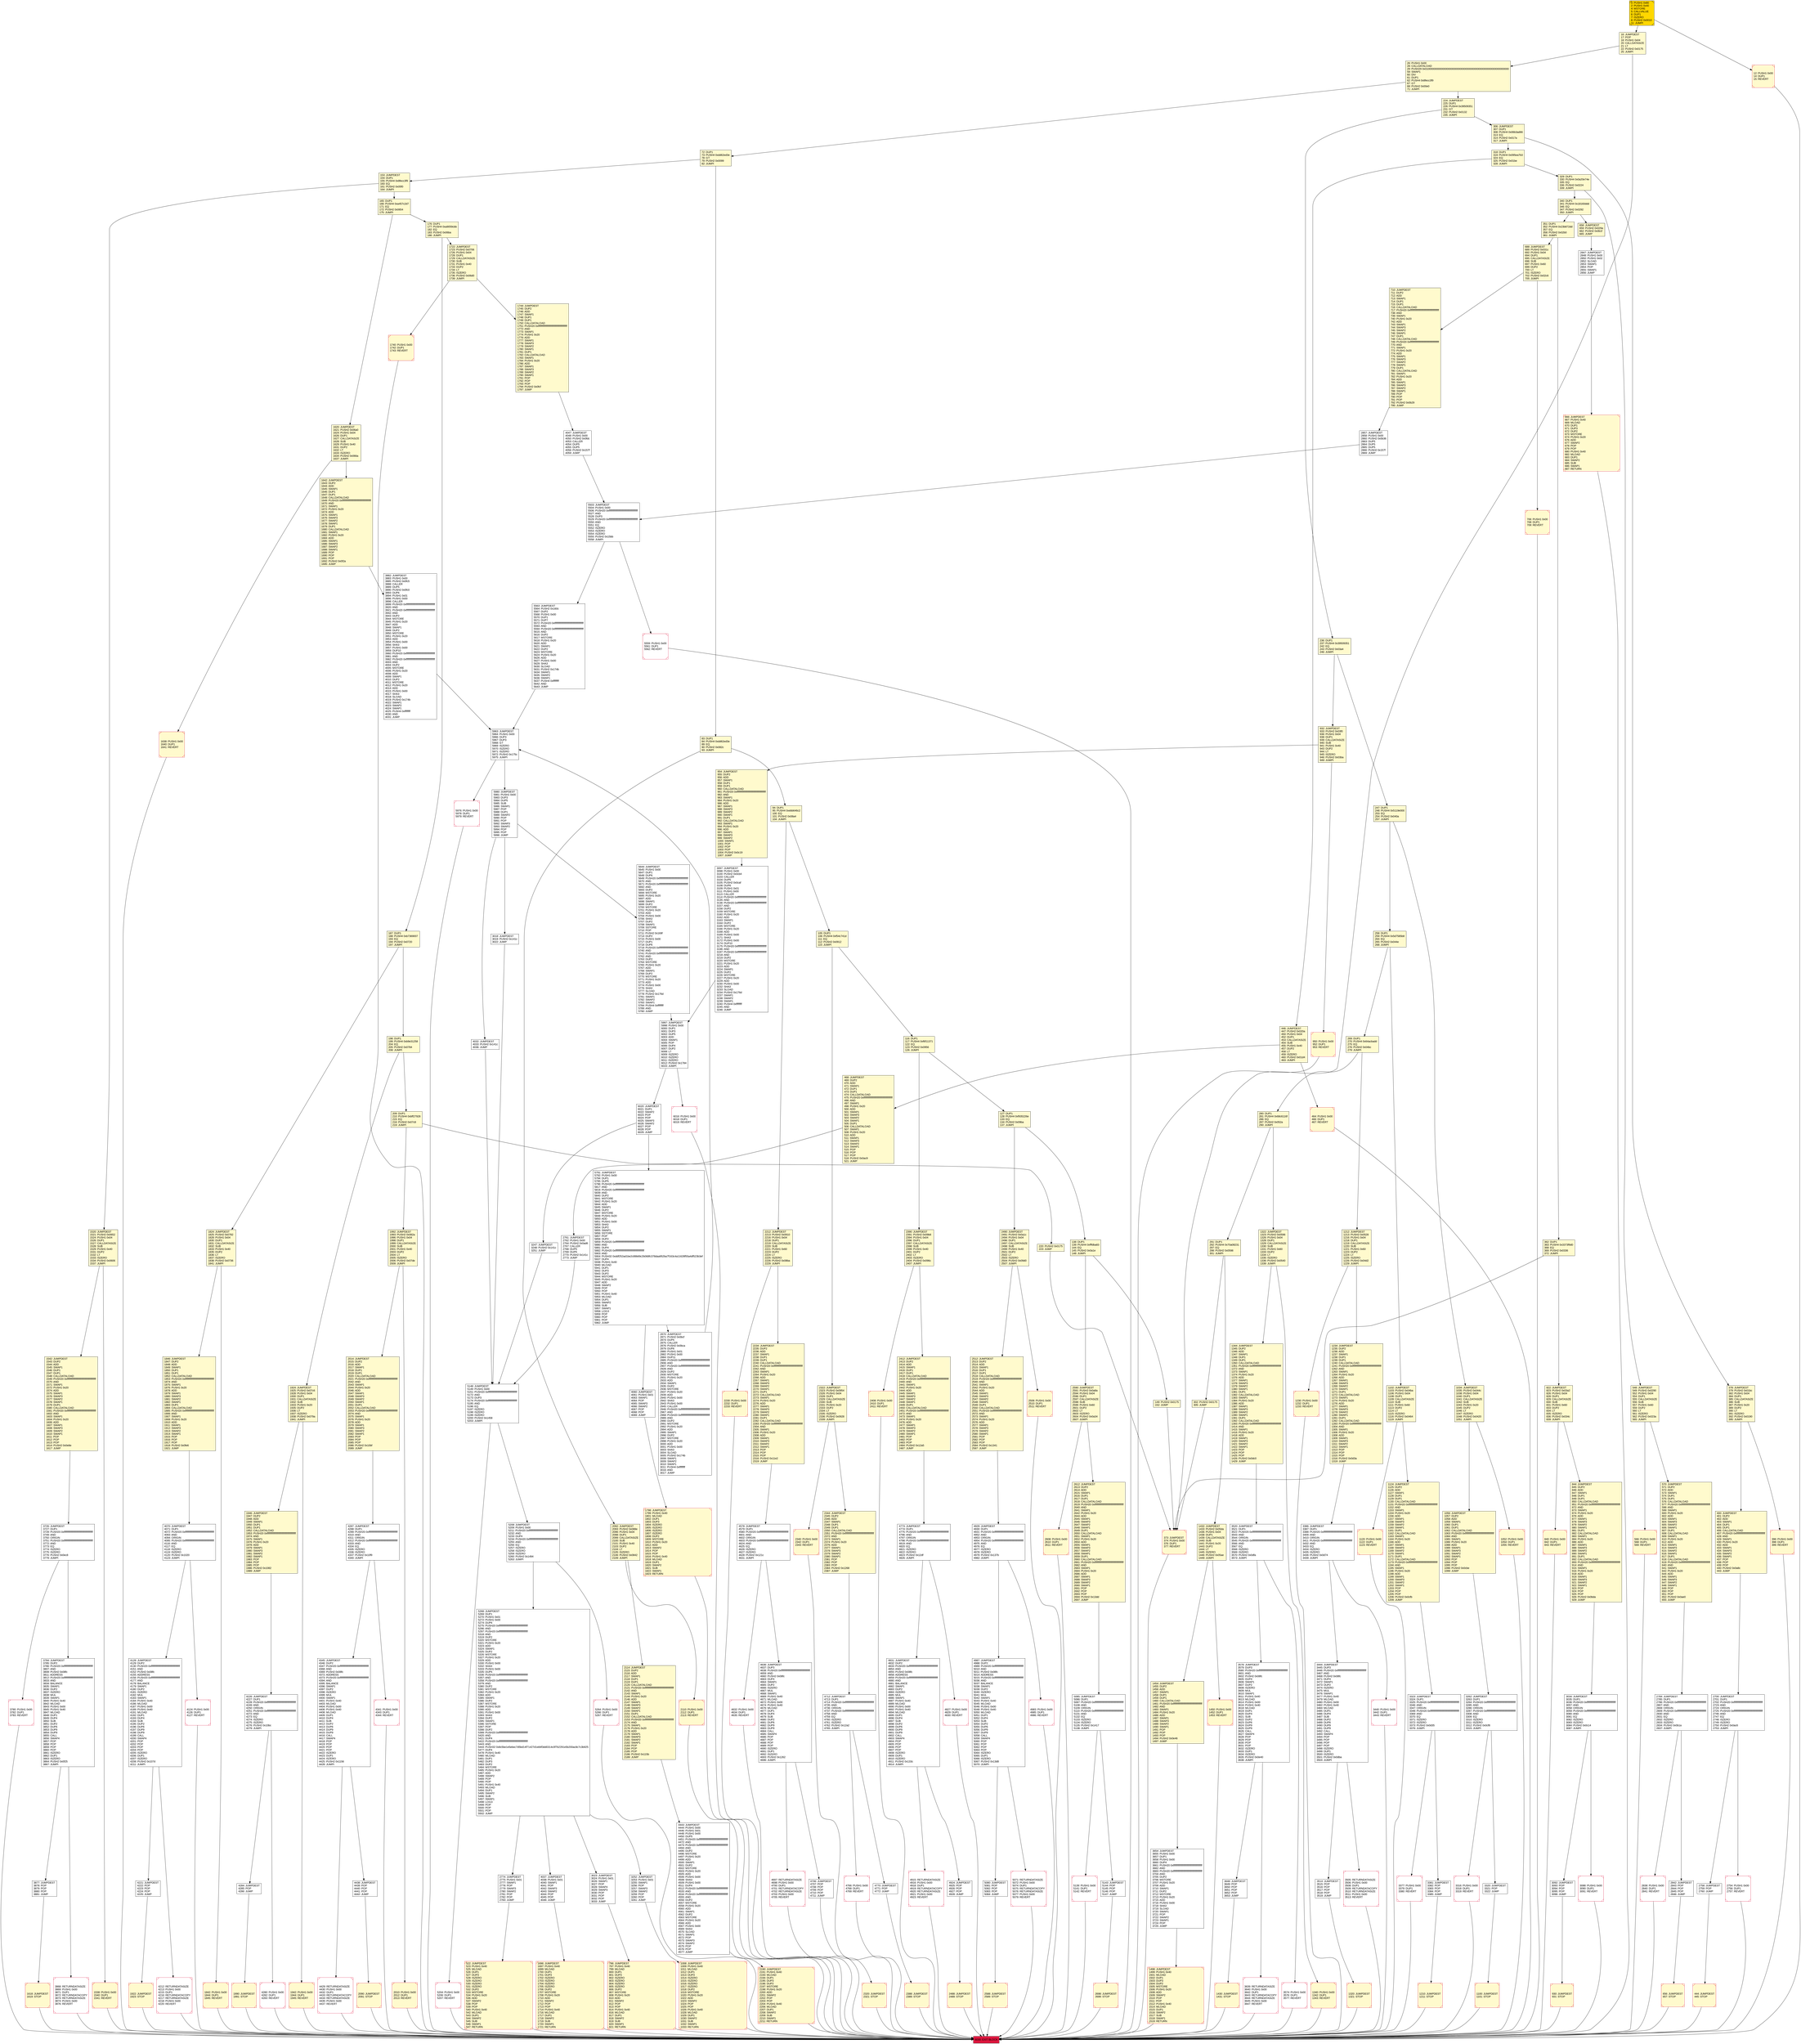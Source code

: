 digraph G {
bgcolor=transparent rankdir=UD;
node [shape=box style=filled color=black fillcolor=white fontname=arial fontcolor=black];
362 [label="362: DUP1\l363: PUSH4 0x3373f9d0\l368: EQ\l369: PUSH2 0x0336\l372: JUMPI\l" fillcolor=lemonchiffon ];
4578 [label="4578: JUMPDEST\l4579: DUP1\l4580: PUSH20 0xffffffffffffffffffffffffffffffffffffffff\l4601: AND\l4602: ORIGIN\l4603: PUSH20 0xffffffffffffffffffffffffffffffffffffffff\l4624: AND\l4625: EQ\l4626: ISZERO\l4627: ISZERO\l4628: PUSH2 0x121c\l4631: JUMPI\l" ];
3578 [label="3578: JUMPDEST\l3579: DUP3\l3580: PUSH20 0xffffffffffffffffffffffffffffffffffffffff\l3601: AND\l3602: PUSH2 0x08fc\l3605: DUP4\l3606: SWAP1\l3607: DUP2\l3608: ISZERO\l3609: MUL\l3610: SWAP1\l3611: PUSH1 0x40\l3613: MLOAD\l3614: PUSH1 0x00\l3616: PUSH1 0x40\l3618: MLOAD\l3619: DUP1\l3620: DUP4\l3621: SUB\l3622: DUP2\l3623: DUP6\l3624: DUP9\l3625: DUP9\l3626: CALL\l3627: SWAP4\l3628: POP\l3629: POP\l3630: POP\l3631: POP\l3632: ISZERO\l3633: DUP1\l3634: ISZERO\l3635: PUSH2 0x0e40\l3638: JUMPI\l" ];
1430 [label="1430: JUMPDEST\l1431: STOP\l" fillcolor=lemonchiffon shape=Msquare color=crimson ];
5644 [label="5644: JUMPDEST\l5645: PUSH1 0x00\l5647: DUP1\l5648: DUP6\l5649: PUSH20 0xffffffffffffffffffffffffffffffffffffffff\l5670: AND\l5671: PUSH20 0xffffffffffffffffffffffffffffffffffffffff\l5692: AND\l5693: DUP2\l5694: MSTORE\l5695: PUSH1 0x20\l5697: ADD\l5698: SWAP1\l5699: DUP2\l5700: MSTORE\l5701: PUSH1 0x20\l5703: ADD\l5704: PUSH1 0x00\l5706: SHA3\l5707: DUP2\l5708: SWAP1\l5709: SSTORE\l5710: POP\l5711: PUSH2 0x169f\l5714: DUP2\l5715: PUSH1 0x00\l5717: DUP1\l5718: DUP6\l5719: PUSH20 0xffffffffffffffffffffffffffffffffffffffff\l5740: AND\l5741: PUSH20 0xffffffffffffffffffffffffffffffffffffffff\l5762: AND\l5763: DUP2\l5764: MSTORE\l5765: PUSH1 0x20\l5767: ADD\l5768: SWAP1\l5769: DUP2\l5770: MSTORE\l5771: PUSH1 0x20\l5773: ADD\l5774: PUSH1 0x00\l5776: SHA3\l5777: SLOAD\l5778: PUSH2 0x176d\l5781: SWAP1\l5782: SWAP2\l5783: SWAP1\l5784: PUSH4 0xffffffff\l5789: AND\l5790: JUMP\l" ];
3444 [label="3444: JUMPDEST\l3445: DUP3\l3446: PUSH20 0xffffffffffffffffffffffffffffffffffffffff\l3467: AND\l3468: PUSH2 0x08fc\l3471: DUP4\l3472: SWAP1\l3473: DUP2\l3474: ISZERO\l3475: MUL\l3476: SWAP1\l3477: PUSH1 0x40\l3479: MLOAD\l3480: PUSH1 0x00\l3482: PUSH1 0x40\l3484: MLOAD\l3485: DUP1\l3486: DUP4\l3487: SUB\l3488: DUP2\l3489: DUP6\l3490: DUP9\l3491: DUP9\l3492: CALL\l3493: SWAP4\l3494: POP\l3495: POP\l3496: POP\l3497: POP\l3498: ISZERO\l3499: DUP1\l3500: ISZERO\l3501: PUSH2 0x0dba\l3504: JUMPI\l" ];
1992 [label="1992: JUMPDEST\l1993: PUSH2 0x082a\l1996: PUSH1 0x04\l1998: DUP1\l1999: CALLDATASIZE\l2000: SUB\l2001: PUSH1 0x40\l2003: DUP2\l2004: LT\l2005: ISZERO\l2006: PUSH2 0x07de\l2009: JUMPI\l" fillcolor=lemonchiffon ];
1450 [label="1450: PUSH1 0x00\l1452: DUP1\l1453: REVERT\l" fillcolor=lemonchiffon shape=Msquare color=crimson ];
2114 [label="2114: JUMPDEST\l2115: DUP2\l2116: ADD\l2117: SWAP1\l2118: DUP1\l2119: DUP1\l2120: CALLDATALOAD\l2121: PUSH20 0xffffffffffffffffffffffffffffffffffffffff\l2142: AND\l2143: SWAP1\l2144: PUSH1 0x20\l2146: ADD\l2147: SWAP1\l2148: SWAP3\l2149: SWAP2\l2150: SWAP1\l2151: DUP1\l2152: CALLDATALOAD\l2153: PUSH20 0xffffffffffffffffffffffffffffffffffffffff\l2174: AND\l2175: SWAP1\l2176: PUSH1 0x20\l2178: ADD\l2179: SWAP1\l2180: SWAP3\l2181: SWAP2\l2182: SWAP1\l2183: POP\l2184: POP\l2185: POP\l2186: PUSH2 0x115b\l2189: JUMP\l" fillcolor=lemonchiffon ];
5980 [label="5980: JUMPDEST\l5981: PUSH1 0x00\l5983: DUP3\l5984: DUP5\l5985: SUB\l5986: SWAP1\l5987: POP\l5988: DUP1\l5989: SWAP2\l5990: POP\l5991: POP\l5992: SWAP3\l5993: SWAP2\l5994: POP\l5995: POP\l5996: JUMP\l" ];
1520 [label="1520: JUMPDEST\l1521: PUSH2 0x0652\l1524: PUSH1 0x04\l1526: DUP1\l1527: CALLDATASIZE\l1528: SUB\l1529: PUSH1 0x40\l1531: DUP2\l1532: LT\l1533: ISZERO\l1534: PUSH2 0x0606\l1537: JUMPI\l" fillcolor=lemonchiffon ];
187 [label="187: DUP1\l188: PUSH4 0xb7369007\l193: EQ\l194: PUSH2 0x0720\l197: JUMPI\l" fillcolor=lemonchiffon ];
127 [label="127: DUP1\l128: PUSH4 0xf935226e\l133: EQ\l134: PUSH2 0x09ba\l137: JUMPI\l" fillcolor=lemonchiffon ];
1234 [label="1234: JUMPDEST\l1235: DUP2\l1236: ADD\l1237: SWAP1\l1238: DUP1\l1239: DUP1\l1240: CALLDATALOAD\l1241: PUSH20 0xffffffffffffffffffffffffffffffffffffffff\l1262: AND\l1263: SWAP1\l1264: PUSH1 0x20\l1266: ADD\l1267: SWAP1\l1268: SWAP3\l1269: SWAP2\l1270: SWAP1\l1271: DUP1\l1272: CALLDATALOAD\l1273: SWAP1\l1274: PUSH1 0x20\l1276: ADD\l1277: SWAP1\l1278: SWAP3\l1279: SWAP2\l1280: SWAP1\l1281: DUP1\l1282: CALLDATALOAD\l1283: PUSH20 0xffffffffffffffffffffffffffffffffffffffff\l1304: AND\l1305: SWAP1\l1306: PUSH1 0x20\l1308: ADD\l1309: SWAP1\l1310: SWAP3\l1311: SWAP2\l1312: SWAP1\l1313: POP\l1314: POP\l1315: POP\l1316: PUSH2 0x0d3a\l1319: JUMP\l" fillcolor=lemonchiffon ];
1922 [label="1922: JUMPDEST\l1923: STOP\l" fillcolor=lemonchiffon shape=Msquare color=crimson ];
5559 [label="5559: PUSH1 0x00\l5561: DUP1\l5562: REVERT\l" shape=Msquare color=crimson ];
950 [label="950: PUSH1 0x00\l952: DUP1\l953: REVERT\l" fillcolor=lemonchiffon shape=Msquare color=crimson ];
2212 [label="2212: JUMPDEST\l2213: PUSH2 0x0910\l2216: PUSH1 0x04\l2218: DUP1\l2219: CALLDATASIZE\l2220: SUB\l2221: PUSH1 0x60\l2223: DUP2\l2224: LT\l2225: ISZERO\l2226: PUSH2 0x08ba\l2229: JUMPI\l" fillcolor=lemonchiffon ];
3252 [label="3252: JUMPDEST\l3253: PUSH1 0x01\l3255: SWAP1\l3256: POP\l3257: SWAP3\l3258: SWAP2\l3259: POP\l3260: POP\l3261: JUMP\l" ];
1824 [label="1824: JUMPDEST\l1825: PUSH2 0x0782\l1828: PUSH1 0x04\l1830: DUP1\l1831: CALLDATASIZE\l1832: SUB\l1833: PUSH1 0x40\l1835: DUP2\l1836: LT\l1837: ISZERO\l1838: PUSH2 0x0736\l1841: JUMPI\l" fillcolor=lemonchiffon ];
796 [label="796: JUMPDEST\l797: PUSH1 0x40\l799: MLOAD\l800: DUP1\l801: DUP3\l802: ISZERO\l803: ISZERO\l804: ISZERO\l805: ISZERO\l806: DUP2\l807: MSTORE\l808: PUSH1 0x20\l810: ADD\l811: SWAP2\l812: POP\l813: POP\l814: PUSH1 0x40\l816: MLOAD\l817: DUP1\l818: SWAP2\l819: SUB\l820: SWAP1\l821: RETURN\l" fillcolor=lemonchiffon shape=Msquare color=crimson ];
6016 [label="6016: PUSH1 0x00\l6018: DUP1\l6019: REVERT\l" shape=Msquare color=crimson ];
444 [label="444: JUMPDEST\l445: STOP\l" fillcolor=lemonchiffon shape=Msquare color=crimson ];
2488 [label="2488: JUMPDEST\l2489: STOP\l" fillcolor=lemonchiffon shape=Msquare color=crimson ];
3639 [label="3639: RETURNDATASIZE\l3640: PUSH1 0x00\l3642: DUP1\l3643: RETURNDATACOPY\l3644: RETURNDATASIZE\l3645: PUSH1 0x00\l3647: REVERT\l" shape=Msquare color=crimson ];
396 [label="396: PUSH1 0x00\l398: DUP1\l399: REVERT\l" fillcolor=lemonchiffon shape=Msquare color=crimson ];
4987 [label="4987: JUMPDEST\l4988: DUP2\l4989: PUSH20 0xffffffffffffffffffffffffffffffffffffffff\l5010: AND\l5011: PUSH2 0x08fc\l5014: ADDRESS\l5015: PUSH20 0xffffffffffffffffffffffffffffffffffffffff\l5036: AND\l5037: BALANCE\l5038: SWAP1\l5039: DUP2\l5040: ISZERO\l5041: MUL\l5042: SWAP1\l5043: PUSH1 0x40\l5045: MLOAD\l5046: PUSH1 0x00\l5048: PUSH1 0x40\l5050: MLOAD\l5051: DUP1\l5052: DUP4\l5053: SUB\l5054: DUP2\l5055: DUP6\l5056: DUP9\l5057: DUP9\l5058: CALL\l5059: SWAP4\l5060: POP\l5061: POP\l5062: POP\l5063: POP\l5064: ISZERO\l5065: DUP1\l5066: ISZERO\l5067: PUSH2 0x13d8\l5070: JUMPI\l" ];
930 [label="930: JUMPDEST\l931: STOP\l" fillcolor=lemonchiffon shape=Msquare color=crimson ];
1942 [label="1942: PUSH1 0x00\l1944: DUP1\l1945: REVERT\l" fillcolor=lemonchiffon shape=Msquare color=crimson ];
1798 [label="1798: JUMPDEST\l1799: PUSH1 0x40\l1801: MLOAD\l1802: DUP1\l1803: DUP3\l1804: ISZERO\l1805: ISZERO\l1806: ISZERO\l1807: ISZERO\l1808: DUP2\l1809: MSTORE\l1810: PUSH1 0x20\l1812: ADD\l1813: SWAP2\l1814: POP\l1815: POP\l1816: PUSH1 0x40\l1818: MLOAD\l1819: DUP1\l1820: SWAP2\l1821: SUB\l1822: SWAP1\l1823: RETURN\l" fillcolor=lemonchiffon shape=Msquare color=crimson ];
2092 [label="2092: JUMPDEST\l2093: PUSH2 0x088e\l2096: PUSH1 0x04\l2098: DUP1\l2099: CALLDATASIZE\l2100: SUB\l2101: PUSH1 0x40\l2103: DUP2\l2104: LT\l2105: ISZERO\l2106: PUSH2 0x0842\l2109: JUMPI\l" fillcolor=lemonchiffon ];
4697 [label="4697: RETURNDATASIZE\l4698: PUSH1 0x00\l4700: DUP1\l4701: RETURNDATACOPY\l4702: RETURNDATASIZE\l4703: PUSH1 0x00\l4705: REVERT\l" shape=Msquare color=crimson ];
1034 [label="1034: JUMPDEST\l1035: PUSH2 0x044c\l1038: PUSH1 0x04\l1040: DUP1\l1041: CALLDATASIZE\l1042: SUB\l1043: PUSH1 0x20\l1045: DUP2\l1046: LT\l1047: ISZERO\l1048: PUSH2 0x0420\l1051: JUMPI\l" fillcolor=lemonchiffon ];
1990 [label="1990: JUMPDEST\l1991: STOP\l" fillcolor=lemonchiffon shape=Msquare color=crimson ];
2344 [label="2344: JUMPDEST\l2345: DUP2\l2346: ADD\l2347: SWAP1\l2348: DUP1\l2349: DUP1\l2350: CALLDATALOAD\l2351: PUSH20 0xffffffffffffffffffffffffffffffffffffffff\l2372: AND\l2373: SWAP1\l2374: PUSH1 0x20\l2376: ADD\l2377: SWAP1\l2378: SWAP3\l2379: SWAP2\l2380: SWAP1\l2381: POP\l2382: POP\l2383: POP\l2384: PUSH2 0x1268\l2387: JUMP\l" fillcolor=lemonchiffon ];
153 [label="153: JUMPDEST\l154: DUP1\l155: PUSH4 0x8fecc3f9\l160: EQ\l161: PUSH2 0x05f0\l164: JUMPI\l" fillcolor=lemonchiffon ];
3574 [label="3574: PUSH1 0x00\l3576: DUP1\l3577: REVERT\l" shape=Msquare color=crimson ];
1212 [label="1212: JUMPDEST\l1213: PUSH2 0x0528\l1216: PUSH1 0x04\l1218: DUP1\l1219: CALLDATASIZE\l1220: SUB\l1221: PUSH1 0x60\l1223: DUP2\l1224: LT\l1225: ISZERO\l1226: PUSH2 0x04d2\l1229: JUMPI\l" fillcolor=lemonchiffon ];
844 [label="844: JUMPDEST\l845: DUP2\l846: ADD\l847: SWAP1\l848: DUP1\l849: DUP1\l850: CALLDATALOAD\l851: PUSH20 0xffffffffffffffffffffffffffffffffffffffff\l872: AND\l873: SWAP1\l874: PUSH1 0x20\l876: ADD\l877: SWAP1\l878: SWAP3\l879: SWAP2\l880: SWAP1\l881: DUP1\l882: CALLDATALOAD\l883: SWAP1\l884: PUSH1 0x20\l886: ADD\l887: SWAP1\l888: SWAP3\l889: SWAP2\l890: SWAP1\l891: DUP1\l892: CALLDATALOAD\l893: PUSH20 0xffffffffffffffffffffffffffffffffffffffff\l914: AND\l915: SWAP1\l916: PUSH1 0x20\l918: ADD\l919: SWAP1\l920: SWAP3\l921: SWAP2\l922: SWAP1\l923: POP\l924: POP\l925: POP\l926: PUSH2 0x0bda\l929: JUMP\l" fillcolor=lemonchiffon ];
954 [label="954: JUMPDEST\l955: DUP2\l956: ADD\l957: SWAP1\l958: DUP1\l959: DUP1\l960: CALLDATALOAD\l961: PUSH20 0xffffffffffffffffffffffffffffffffffffffff\l982: AND\l983: SWAP1\l984: PUSH1 0x20\l986: ADD\l987: SWAP1\l988: SWAP3\l989: SWAP2\l990: SWAP1\l991: DUP1\l992: CALLDATALOAD\l993: SWAP1\l994: PUSH1 0x20\l996: ADD\l997: SWAP1\l998: SWAP3\l999: SWAP2\l1000: SWAP1\l1001: POP\l1002: POP\l1003: POP\l1004: PUSH2 0x0c19\l1007: JUMP\l" fillcolor=lemonchiffon ];
1498 [label="1498: JUMPDEST\l1499: PUSH1 0x40\l1501: MLOAD\l1502: DUP1\l1503: DUP3\l1504: DUP2\l1505: MSTORE\l1506: PUSH1 0x20\l1508: ADD\l1509: SWAP2\l1510: POP\l1511: POP\l1512: PUSH1 0x40\l1514: MLOAD\l1515: DUP1\l1516: SWAP2\l1517: SUB\l1518: SWAP1\l1519: RETURN\l" fillcolor=lemonchiffon shape=Msquare color=crimson ];
2412 [label="2412: JUMPDEST\l2413: DUP2\l2414: ADD\l2415: SWAP1\l2416: DUP1\l2417: DUP1\l2418: CALLDATALOAD\l2419: PUSH20 0xffffffffffffffffffffffffffffffffffffffff\l2440: AND\l2441: SWAP1\l2442: PUSH1 0x20\l2444: ADD\l2445: SWAP1\l2446: SWAP3\l2447: SWAP2\l2448: SWAP1\l2449: DUP1\l2450: CALLDATALOAD\l2451: PUSH20 0xffffffffffffffffffffffffffffffffffffffff\l2472: AND\l2473: SWAP1\l2474: PUSH1 0x20\l2476: ADD\l2477: SWAP1\l2478: SWAP3\l2479: SWAP2\l2480: SWAP1\l2481: POP\l2482: POP\l2483: POP\l2484: PUSH2 0x12a5\l2487: JUMP\l" fillcolor=lemonchiffon ];
2508 [label="2508: PUSH1 0x00\l2510: DUP1\l2511: REVERT\l" fillcolor=lemonchiffon shape=Msquare color=crimson ];
4212 [label="4212: RETURNDATASIZE\l4213: PUSH1 0x00\l4215: DUP1\l4216: RETURNDATACOPY\l4217: RETURNDATASIZE\l4218: PUSH1 0x00\l4220: REVERT\l" shape=Msquare color=crimson ];
4226 [label="4226: JUMPDEST\l4227: DUP1\l4228: PUSH20 0xffffffffffffffffffffffffffffffffffffffff\l4249: AND\l4250: ORIGIN\l4251: PUSH20 0xffffffffffffffffffffffffffffffffffffffff\l4272: AND\l4273: EQ\l4274: ISZERO\l4275: ISZERO\l4276: PUSH2 0x10bc\l4279: JUMPI\l" ];
464 [label="464: PUSH1 0x00\l466: DUP1\l467: REVERT\l" fillcolor=lemonchiffon shape=Msquare color=crimson ];
5085 [label="5085: JUMPDEST\l5086: DUP1\l5087: PUSH20 0xffffffffffffffffffffffffffffffffffffffff\l5108: AND\l5109: ORIGIN\l5110: PUSH20 0xffffffffffffffffffffffffffffffffffffffff\l5131: AND\l5132: EQ\l5133: ISZERO\l5134: ISZERO\l5135: PUSH2 0x1417\l5138: JUMPI\l" ];
3520 [label="3520: JUMPDEST\l3521: DUP1\l3522: PUSH20 0xffffffffffffffffffffffffffffffffffffffff\l3543: AND\l3544: ORIGIN\l3545: PUSH20 0xffffffffffffffffffffffffffffffffffffffff\l3566: AND\l3567: EQ\l3568: ISZERO\l3569: ISZERO\l3570: PUSH2 0x0dfa\l3573: JUMPI\l" ];
3247 [label="3247: JUMPDEST\l3248: PUSH2 0x141c\l3251: JUMP\l" ];
26 [label="26: PUSH1 0x00\l28: CALLDATALOAD\l29: PUSH29 0x0100000000000000000000000000000000000000000000000000000000\l59: SWAP1\l60: DIV\l61: DUP1\l62: PUSH4 0x8fecc3f9\l67: GT\l68: PUSH2 0x00e0\l71: JUMPI\l" fillcolor=lemonchiffon ];
2010 [label="2010: PUSH1 0x00\l2012: DUP1\l2013: REVERT\l" fillcolor=lemonchiffon shape=Msquare color=crimson ];
2774 [label="2774: JUMPDEST\l2775: PUSH1 0x01\l2777: SWAP1\l2778: POP\l2779: SWAP3\l2780: SWAP2\l2781: POP\l2782: POP\l2783: JUMP\l" ];
5503 [label="5503: JUMPDEST\l5504: PUSH1 0x00\l5506: PUSH20 0xffffffffffffffffffffffffffffffffffffffff\l5527: AND\l5528: DUP3\l5529: PUSH20 0xffffffffffffffffffffffffffffffffffffffff\l5550: AND\l5551: EQ\l5552: ISZERO\l5553: ISZERO\l5554: ISZERO\l5555: PUSH2 0x15bb\l5558: JUMPI\l" ];
280 [label="280: DUP1\l281: PUSH4 0x68c6116f\l286: EQ\l287: PUSH2 0x052a\l290: JUMPI\l" fillcolor=lemonchiffon ];
2320 [label="2320: JUMPDEST\l2321: STOP\l" fillcolor=lemonchiffon shape=Msquare color=crimson ];
2340 [label="2340: PUSH1 0x00\l2342: DUP1\l2343: REVERT\l" fillcolor=lemonchiffon shape=Msquare color=crimson ];
4929 [label="4929: JUMPDEST\l4930: DUP1\l4931: PUSH20 0xffffffffffffffffffffffffffffffffffffffff\l4952: AND\l4953: ORIGIN\l4954: PUSH20 0xffffffffffffffffffffffffffffffffffffffff\l4975: AND\l4976: EQ\l4977: ISZERO\l4978: ISZERO\l4979: PUSH2 0x137b\l4982: JUMPI\l" ];
4345 [label="4345: JUMPDEST\l4346: DUP2\l4347: PUSH20 0xffffffffffffffffffffffffffffffffffffffff\l4368: AND\l4369: PUSH2 0x08fc\l4372: ADDRESS\l4373: PUSH20 0xffffffffffffffffffffffffffffffffffffffff\l4394: AND\l4395: BALANCE\l4396: SWAP1\l4397: DUP2\l4398: ISZERO\l4399: MUL\l4400: SWAP1\l4401: PUSH1 0x40\l4403: MLOAD\l4404: PUSH1 0x00\l4406: PUSH1 0x40\l4408: MLOAD\l4409: DUP1\l4410: DUP4\l4411: SUB\l4412: DUP2\l4413: DUP6\l4414: DUP9\l4415: DUP9\l4416: CALL\l4417: SWAP4\l4418: POP\l4419: POP\l4420: POP\l4421: POP\l4422: ISZERO\l4423: DUP1\l4424: ISZERO\l4425: PUSH2 0x1156\l4428: JUMPI\l" ];
302 [label="302: PUSH2 0x0175\l305: JUMP\l" fillcolor=lemonchiffon ];
340 [label="340: DUP1\l341: PUSH4 0x18160ddd\l346: EQ\l347: PUSH2 0x0292\l350: JUMPI\l" fillcolor=lemonchiffon ];
3377 [label="3377: PUSH1 0x00\l3379: DUP1\l3380: REVERT\l" shape=Msquare color=crimson ];
1842 [label="1842: PUSH1 0x00\l1844: DUP1\l1845: REVERT\l" fillcolor=lemonchiffon shape=Msquare color=crimson ];
329 [label="329: DUP1\l330: PUSH4 0x0a20e74e\l335: EQ\l336: PUSH2 0x0224\l339: JUMPI\l" fillcolor=lemonchiffon ];
16 [label="16: JUMPDEST\l17: POP\l18: PUSH1 0x04\l20: CALLDATASIZE\l21: LT\l22: PUSH2 0x0175\l25: JUMPI\l" fillcolor=lemonchiffon ];
4221 [label="4221: JUMPDEST\l4222: POP\l4223: POP\l4224: POP\l4225: JUMP\l" ];
3097 [label="3097: JUMPDEST\l3098: PUSH1 0x00\l3100: PUSH2 0x0cb4\l3103: CALLER\l3104: DUP5\l3105: PUSH2 0x0caf\l3108: DUP6\l3109: PUSH1 0x01\l3111: PUSH1 0x00\l3113: CALLER\l3114: PUSH20 0xffffffffffffffffffffffffffffffffffffffff\l3135: AND\l3136: PUSH20 0xffffffffffffffffffffffffffffffffffffffff\l3157: AND\l3158: DUP2\l3159: MSTORE\l3160: PUSH1 0x20\l3162: ADD\l3163: SWAP1\l3164: DUP2\l3165: MSTORE\l3166: PUSH1 0x20\l3168: ADD\l3169: PUSH1 0x00\l3171: SHA3\l3172: PUSH1 0x00\l3174: DUP10\l3175: PUSH20 0xffffffffffffffffffffffffffffffffffffffff\l3196: AND\l3197: PUSH20 0xffffffffffffffffffffffffffffffffffffffff\l3218: AND\l3219: DUP2\l3220: MSTORE\l3221: PUSH1 0x20\l3223: ADD\l3224: SWAP1\l3225: DUP2\l3226: MSTORE\l3227: PUSH1 0x20\l3229: ADD\l3230: PUSH1 0x00\l3232: SHA3\l3233: SLOAD\l3234: PUSH2 0x176d\l3237: SWAP1\l3238: SWAP2\l3239: SWAP1\l3240: PUSH4 0xffffffff\l3245: AND\l3246: JUMP\l" ];
1340 [label="1340: PUSH1 0x00\l1342: DUP1\l1343: REVERT\l" fillcolor=lemonchiffon shape=Msquare color=crimson ];
658 [label="658: JUMPDEST\l659: PUSH2 0x029a\l662: PUSH2 0x0b1f\l665: JUMP\l" fillcolor=lemonchiffon ];
3034 [label="3034: JUMPDEST\l3035: DUP1\l3036: PUSH20 0xffffffffffffffffffffffffffffffffffffffff\l3057: AND\l3058: ORIGIN\l3059: PUSH20 0xffffffffffffffffffffffffffffffffffffffff\l3080: AND\l3081: EQ\l3082: ISZERO\l3083: ISZERO\l3084: PUSH2 0x0c14\l3087: JUMPI\l" ];
4287 [label="4287: JUMPDEST\l4288: DUP1\l4289: PUSH20 0xffffffffffffffffffffffffffffffffffffffff\l4310: AND\l4311: ORIGIN\l4312: PUSH20 0xffffffffffffffffffffffffffffffffffffffff\l4333: AND\l4334: EQ\l4335: ISZERO\l4336: ISZERO\l4337: PUSH2 0x10f9\l4340: JUMPI\l" ];
822 [label="822: JUMPDEST\l823: PUSH2 0x03a2\l826: PUSH1 0x04\l828: DUP1\l829: CALLDATASIZE\l830: SUB\l831: PUSH1 0x60\l833: DUP2\l834: LT\l835: ISZERO\l836: PUSH2 0x034c\l839: JUMPI\l" fillcolor=lemonchiffon ];
2838 [label="2838: PUSH1 0x00\l2840: DUP1\l2841: REVERT\l" shape=Msquare color=crimson ];
1320 [label="1320: JUMPDEST\l1321: STOP\l" fillcolor=lemonchiffon shape=Msquare color=crimson ];
116 [label="116: DUP1\l117: PUSH4 0xf6f11371\l122: EQ\l123: PUSH2 0x0956\l126: JUMPI\l" fillcolor=lemonchiffon ];
1620 [label="1620: JUMPDEST\l1621: PUSH2 0x06a0\l1624: PUSH1 0x04\l1626: DUP1\l1627: CALLDATASIZE\l1628: SUB\l1629: PUSH1 0x40\l1631: DUP2\l1632: LT\l1633: ISZERO\l1634: PUSH2 0x066a\l1637: JUMPI\l" fillcolor=lemonchiffon ];
1322 [label="1322: JUMPDEST\l1323: PUSH2 0x0596\l1326: PUSH1 0x04\l1328: DUP1\l1329: CALLDATASIZE\l1330: SUB\l1331: PUSH1 0x60\l1333: DUP2\l1334: LT\l1335: ISZERO\l1336: PUSH2 0x0540\l1339: JUMPI\l" fillcolor=lemonchiffon ];
2388 [label="2388: JUMPDEST\l2389: STOP\l" fillcolor=lemonchiffon shape=Msquare color=crimson ];
570 [label="570: JUMPDEST\l571: DUP2\l572: ADD\l573: SWAP1\l574: DUP1\l575: DUP1\l576: CALLDATALOAD\l577: PUSH20 0xffffffffffffffffffffffffffffffffffffffff\l598: AND\l599: SWAP1\l600: PUSH1 0x20\l602: ADD\l603: SWAP1\l604: SWAP3\l605: SWAP2\l606: SWAP1\l607: DUP1\l608: CALLDATALOAD\l609: SWAP1\l610: PUSH1 0x20\l612: ADD\l613: SWAP1\l614: SWAP3\l615: SWAP2\l616: SWAP1\l617: DUP1\l618: CALLDATALOAD\l619: PUSH20 0xffffffffffffffffffffffffffffffffffffffff\l640: AND\l641: SWAP1\l642: PUSH1 0x20\l644: ADD\l645: SWAP1\l646: SWAP3\l647: SWAP2\l648: SWAP1\l649: POP\l650: POP\l651: POP\l652: PUSH2 0x0ae0\l655: JUMP\l" fillcolor=lemonchiffon ];
4070 [label="4070: JUMPDEST\l4071: DUP1\l4072: PUSH20 0xffffffffffffffffffffffffffffffffffffffff\l4093: AND\l4094: ORIGIN\l4095: PUSH20 0xffffffffffffffffffffffffffffffffffffffff\l4116: AND\l4117: EQ\l4118: ISZERO\l4119: ISZERO\l4120: PUSH2 0x1020\l4123: JUMPI\l" ];
2408 [label="2408: PUSH1 0x00\l2410: DUP1\l2411: REVERT\l" fillcolor=lemonchiffon shape=Msquare color=crimson ];
209 [label="209: DUP1\l210: PUSH4 0xbff27928\l215: EQ\l216: PUSH2 0x07c8\l219: JUMPI\l" fillcolor=lemonchiffon ];
1008 [label="1008: JUMPDEST\l1009: PUSH1 0x40\l1011: MLOAD\l1012: DUP1\l1013: DUP3\l1014: ISZERO\l1015: ISZERO\l1016: ISZERO\l1017: ISZERO\l1018: DUP2\l1019: MSTORE\l1020: PUSH1 0x20\l1022: ADD\l1023: SWAP2\l1024: POP\l1025: POP\l1026: PUSH1 0x40\l1028: MLOAD\l1029: DUP1\l1030: SWAP2\l1031: SUB\l1032: SWAP1\l1033: RETURN\l" fillcolor=lemonchiffon shape=Msquare color=crimson ];
1744 [label="1744: JUMPDEST\l1745: DUP2\l1746: ADD\l1747: SWAP1\l1748: DUP1\l1749: DUP1\l1750: CALLDATALOAD\l1751: PUSH20 0xffffffffffffffffffffffffffffffffffffffff\l1772: AND\l1773: SWAP1\l1774: PUSH1 0x20\l1776: ADD\l1777: SWAP1\l1778: SWAP3\l1779: SWAP2\l1780: SWAP1\l1781: DUP1\l1782: CALLDATALOAD\l1783: SWAP1\l1784: PUSH1 0x20\l1786: ADD\l1787: SWAP1\l1788: SWAP3\l1789: SWAP2\l1790: SWAP1\l1791: POP\l1792: POP\l1793: POP\l1794: PUSH2 0x0fcf\l1797: JUMP\l" fillcolor=lemonchiffon ];
4636 [label="4636: JUMPDEST\l4637: DUP3\l4638: PUSH20 0xffffffffffffffffffffffffffffffffffffffff\l4659: AND\l4660: PUSH2 0x08fc\l4663: DUP4\l4664: SWAP1\l4665: DUP2\l4666: ISZERO\l4667: MUL\l4668: SWAP1\l4669: PUSH1 0x40\l4671: MLOAD\l4672: PUSH1 0x00\l4674: PUSH1 0x40\l4676: MLOAD\l4677: DUP1\l4678: DUP4\l4679: SUB\l4680: DUP2\l4681: DUP6\l4682: DUP9\l4683: DUP9\l4684: CALL\l4685: SWAP4\l4686: POP\l4687: POP\l4688: POP\l4689: POP\l4690: ISZERO\l4691: DUP1\l4692: ISZERO\l4693: PUSH2 0x1262\l4696: JUMPI\l" ];
165 [label="165: DUP1\l166: PUSH4 0xa457c2d7\l171: EQ\l172: PUSH2 0x0654\l175: JUMPI\l" fillcolor=lemonchiffon ];
4047 [label="4047: JUMPDEST\l4048: PUSH1 0x00\l4050: PUSH2 0x0fdc\l4053: CALLER\l4054: DUP5\l4055: DUP5\l4056: PUSH2 0x157f\l4059: JUMP\l" ];
3440 [label="3440: PUSH1 0x00\l3442: DUP1\l3443: REVERT\l" shape=Msquare color=crimson ];
3654 [label="3654: JUMPDEST\l3655: PUSH1 0x00\l3657: DUP1\l3658: PUSH1 0x00\l3660: DUP4\l3661: PUSH20 0xffffffffffffffffffffffffffffffffffffffff\l3682: AND\l3683: PUSH20 0xffffffffffffffffffffffffffffffffffffffff\l3704: AND\l3705: DUP2\l3706: MSTORE\l3707: PUSH1 0x20\l3709: ADD\l3710: SWAP1\l3711: DUP2\l3712: MSTORE\l3713: PUSH1 0x20\l3715: ADD\l3716: PUSH1 0x00\l3718: SHA3\l3719: SLOAD\l3720: SWAP1\l3721: POP\l3722: SWAP2\l3723: SWAP1\l3724: POP\l3725: JUMP\l" ];
4983 [label="4983: PUSH1 0x00\l4985: DUP1\l4986: REVERT\l" shape=Msquare color=crimson ];
2870 [label="2870: JUMPDEST\l2871: PUSH2 0x0bcf\l2874: DUP5\l2875: CALLER\l2876: PUSH2 0x0bca\l2879: DUP6\l2880: PUSH1 0x01\l2882: PUSH1 0x00\l2884: DUP11\l2885: PUSH20 0xffffffffffffffffffffffffffffffffffffffff\l2906: AND\l2907: PUSH20 0xffffffffffffffffffffffffffffffffffffffff\l2928: AND\l2929: DUP2\l2930: MSTORE\l2931: PUSH1 0x20\l2933: ADD\l2934: SWAP1\l2935: DUP2\l2936: MSTORE\l2937: PUSH1 0x20\l2939: ADD\l2940: PUSH1 0x00\l2942: SHA3\l2943: PUSH1 0x00\l2945: CALLER\l2946: PUSH20 0xffffffffffffffffffffffffffffffffffffffff\l2967: AND\l2968: PUSH20 0xffffffffffffffffffffffffffffffffffffffff\l2989: AND\l2990: DUP2\l2991: MSTORE\l2992: PUSH1 0x20\l2994: ADD\l2995: SWAP1\l2996: DUP2\l2997: MSTORE\l2998: PUSH1 0x20\l3000: ADD\l3001: PUSH1 0x00\l3003: SHA3\l3004: SLOAD\l3005: PUSH2 0x174b\l3008: SWAP1\l3009: SWAP2\l3010: SWAP1\l3011: PUSH4 0xffffffff\l3016: AND\l3017: JUMP\l" ];
4443 [label="4443: JUMPDEST\l4444: PUSH1 0x00\l4446: PUSH1 0x01\l4448: PUSH1 0x00\l4450: DUP5\l4451: PUSH20 0xffffffffffffffffffffffffffffffffffffffff\l4472: AND\l4473: PUSH20 0xffffffffffffffffffffffffffffffffffffffff\l4494: AND\l4495: DUP2\l4496: MSTORE\l4497: PUSH1 0x20\l4499: ADD\l4500: SWAP1\l4501: DUP2\l4502: MSTORE\l4503: PUSH1 0x20\l4505: ADD\l4506: PUSH1 0x00\l4508: SHA3\l4509: PUSH1 0x00\l4511: DUP4\l4512: PUSH20 0xffffffffffffffffffffffffffffffffffffffff\l4533: AND\l4534: PUSH20 0xffffffffffffffffffffffffffffffffffffffff\l4555: AND\l4556: DUP2\l4557: MSTORE\l4558: PUSH1 0x20\l4560: ADD\l4561: SWAP1\l4562: DUP2\l4563: MSTORE\l4564: PUSH1 0x20\l4566: ADD\l4567: PUSH1 0x00\l4569: SHA3\l4570: SLOAD\l4571: SWAP1\l4572: POP\l4573: SWAP3\l4574: SWAP2\l4575: POP\l4576: POP\l4577: JUMP\l" ];
72 [label="72: DUP1\l73: PUSH4 0xdd62ed3e\l78: GT\l79: PUSH2 0x0099\l82: JUMPI\l" fillcolor=lemonchiffon ];
2390 [label="2390: JUMPDEST\l2391: PUSH2 0x09b8\l2394: PUSH1 0x04\l2396: DUP1\l2397: CALLDATASIZE\l2398: SUB\l2399: PUSH1 0x40\l2401: DUP2\l2402: LT\l2403: ISZERO\l2404: PUSH2 0x096c\l2407: JUMPI\l" fillcolor=lemonchiffon ];
2784 [label="2784: JUMPDEST\l2785: DUP1\l2786: PUSH20 0xffffffffffffffffffffffffffffffffffffffff\l2807: AND\l2808: ORIGIN\l2809: PUSH20 0xffffffffffffffffffffffffffffffffffffffff\l2830: AND\l2831: EQ\l2832: ISZERO\l2833: ISZERO\l2834: PUSH2 0x0b1a\l2837: JUMPI\l" ];
1102 [label="1102: JUMPDEST\l1103: PUSH2 0x04ba\l1106: PUSH1 0x04\l1108: DUP1\l1109: CALLDATASIZE\l1110: SUB\l1111: PUSH1 0x60\l1113: DUP2\l1114: LT\l1115: ISZERO\l1116: PUSH2 0x0464\l1119: JUMPI\l" fillcolor=lemonchiffon ];
2700 [label="2700: JUMPDEST\l2701: DUP1\l2702: PUSH20 0xffffffffffffffffffffffffffffffffffffffff\l2723: AND\l2724: ORIGIN\l2725: PUSH20 0xffffffffffffffffffffffffffffffffffffffff\l2746: AND\l2747: EQ\l2748: ISZERO\l2749: ISZERO\l2750: PUSH2 0x0ac6\l2753: JUMPI\l" ];
840 [label="840: PUSH1 0x00\l842: DUP1\l843: REVERT\l" fillcolor=lemonchiffon shape=Msquare color=crimson ];
6020 [label="6020: JUMPDEST\l6021: DUP1\l6022: SWAP2\l6023: POP\l6024: POP\l6025: SWAP3\l6026: SWAP2\l6027: POP\l6028: POP\l6029: JUMP\l" ];
5268 [label="5268: JUMPDEST\l5269: DUP1\l5270: PUSH1 0x01\l5272: PUSH1 0x00\l5274: DUP6\l5275: PUSH20 0xffffffffffffffffffffffffffffffffffffffff\l5296: AND\l5297: PUSH20 0xffffffffffffffffffffffffffffffffffffffff\l5318: AND\l5319: DUP2\l5320: MSTORE\l5321: PUSH1 0x20\l5323: ADD\l5324: SWAP1\l5325: DUP2\l5326: MSTORE\l5327: PUSH1 0x20\l5329: ADD\l5330: PUSH1 0x00\l5332: SHA3\l5333: PUSH1 0x00\l5335: DUP5\l5336: PUSH20 0xffffffffffffffffffffffffffffffffffffffff\l5357: AND\l5358: PUSH20 0xffffffffffffffffffffffffffffffffffffffff\l5379: AND\l5380: DUP2\l5381: MSTORE\l5382: PUSH1 0x20\l5384: ADD\l5385: SWAP1\l5386: DUP2\l5387: MSTORE\l5388: PUSH1 0x20\l5390: ADD\l5391: PUSH1 0x00\l5393: SHA3\l5394: DUP2\l5395: SWAP1\l5396: SSTORE\l5397: POP\l5398: DUP2\l5399: PUSH20 0xffffffffffffffffffffffffffffffffffffffff\l5420: AND\l5421: DUP4\l5422: PUSH20 0xffffffffffffffffffffffffffffffffffffffff\l5443: AND\l5444: PUSH32 0x8c5be1e5ebec7d5bd14f71427d1e84f3dd0314c0f7b2291e5b200ac8c7c3b925\l5477: DUP4\l5478: PUSH1 0x40\l5480: MLOAD\l5481: DUP1\l5482: DUP3\l5483: DUP2\l5484: MSTORE\l5485: PUSH1 0x20\l5487: ADD\l5488: SWAP2\l5489: POP\l5490: POP\l5491: PUSH1 0x40\l5493: MLOAD\l5494: DUP1\l5495: SWAP2\l5496: SUB\l5497: SWAP1\l5498: LOG3\l5499: POP\l5500: POP\l5501: POP\l5502: JUMP\l" ];
3514 [label="3514: JUMPDEST\l3515: POP\l3516: POP\l3517: POP\l3518: POP\l3519: JUMP\l" ];
3092 [label="3092: JUMPDEST\l3093: POP\l3094: POP\l3095: POP\l3096: JUMP\l" ];
5143 [label="5143: JUMPDEST\l5144: POP\l5145: POP\l5146: POP\l5147: JUMP\l" ];
5976 [label="5976: PUSH1 0x00\l5978: DUP1\l5979: REVERT\l" shape=Msquare color=crimson ];
2857 [label="2857: JUMPDEST\l2858: PUSH1 0x00\l2860: PUSH2 0x0b36\l2863: DUP5\l2864: DUP5\l2865: DUP5\l2866: PUSH2 0x157f\l2869: JUMP\l" ];
2512 [label="2512: JUMPDEST\l2513: DUP2\l2514: ADD\l2515: SWAP1\l2516: DUP1\l2517: DUP1\l2518: CALLDATALOAD\l2519: PUSH20 0xffffffffffffffffffffffffffffffffffffffff\l2540: AND\l2541: SWAP1\l2542: PUSH1 0x20\l2544: ADD\l2545: SWAP1\l2546: SWAP3\l2547: SWAP2\l2548: SWAP1\l2549: DUP1\l2550: CALLDATALOAD\l2551: PUSH20 0xffffffffffffffffffffffffffffffffffffffff\l2572: AND\l2573: SWAP1\l2574: PUSH1 0x20\l2576: ADD\l2577: SWAP1\l2578: SWAP3\l2579: SWAP2\l2580: SWAP1\l2581: POP\l2582: POP\l2583: POP\l2584: PUSH2 0x1341\l2587: JUMP\l" fillcolor=lemonchiffon ];
1924 [label="1924: JUMPDEST\l1925: PUSH2 0x07c6\l1928: PUSH1 0x04\l1930: DUP1\l1931: CALLDATASIZE\l1932: SUB\l1933: PUSH1 0x20\l1935: DUP2\l1936: LT\l1937: ISZERO\l1938: PUSH2 0x079a\l1941: JUMPI\l" fillcolor=lemonchiffon ];
656 [label="656: JUMPDEST\l657: STOP\l" fillcolor=lemonchiffon shape=Msquare color=crimson ];
3868 [label="3868: RETURNDATASIZE\l3869: PUSH1 0x00\l3871: DUP1\l3872: RETURNDATACOPY\l3873: RETURNDATASIZE\l3874: PUSH1 0x00\l3876: REVERT\l" shape=Msquare color=crimson ];
3386 [label="3386: JUMPDEST\l3387: DUP1\l3388: PUSH20 0xffffffffffffffffffffffffffffffffffffffff\l3409: AND\l3410: ORIGIN\l3411: PUSH20 0xffffffffffffffffffffffffffffffffffffffff\l3432: AND\l3433: EQ\l3434: ISZERO\l3435: ISZERO\l3436: PUSH2 0x0d74\l3439: JUMPI\l" ];
1542 [label="1542: JUMPDEST\l1543: DUP2\l1544: ADD\l1545: SWAP1\l1546: DUP1\l1547: DUP1\l1548: CALLDATALOAD\l1549: PUSH20 0xffffffffffffffffffffffffffffffffffffffff\l1570: AND\l1571: SWAP1\l1572: PUSH1 0x20\l1574: ADD\l1575: SWAP1\l1576: SWAP3\l1577: SWAP2\l1578: SWAP1\l1579: DUP1\l1580: CALLDATALOAD\l1581: PUSH20 0xffffffffffffffffffffffffffffffffffffffff\l1602: AND\l1603: SWAP1\l1604: PUSH1 0x20\l1606: ADD\l1607: SWAP1\l1608: SWAP3\l1609: SWAP2\l1610: SWAP1\l1611: POP\l1612: POP\l1613: POP\l1614: PUSH2 0x0e8e\l1617: JUMP\l" fillcolor=lemonchiffon ];
3648 [label="3648: JUMPDEST\l3649: POP\l3650: POP\l3651: POP\l3652: POP\l3653: JUMP\l" ];
258 [label="258: DUP1\l259: PUSH4 0x5d7585b8\l264: EQ\l265: PUSH2 0x044e\l268: JUMPI\l" fillcolor=lemonchiffon ];
446 [label="446: JUMPDEST\l447: PUSH2 0x020a\l450: PUSH1 0x04\l452: DUP1\l453: CALLDATASIZE\l454: SUB\l455: PUSH1 0x40\l457: DUP2\l458: LT\l459: ISZERO\l460: PUSH2 0x01d4\l463: JUMPI\l" fillcolor=lemonchiffon ];
2230 [label="2230: PUSH1 0x00\l2232: DUP1\l2233: REVERT\l" fillcolor=lemonchiffon shape=Msquare color=crimson ];
4032 [label="4032: JUMPDEST\l4033: PUSH2 0x141c\l4036: JUMP\l" ];
0 [label="0: PUSH1 0x80\l2: PUSH1 0x40\l4: MSTORE\l5: CALLVALUE\l6: DUP1\l7: ISZERO\l8: PUSH2 0x0010\l11: JUMPI\l" fillcolor=lemonchiffon shape=Msquare fillcolor=gold ];
4280 [label="4280: PUSH1 0x00\l4282: DUP1\l4283: REVERT\l" shape=Msquare color=crimson ];
3018 [label="3018: JUMPDEST\l3019: PUSH2 0x141c\l3022: JUMP\l" ];
2698 [label="2698: JUMPDEST\l2699: STOP\l" fillcolor=lemonchiffon shape=Msquare color=crimson ];
3784 [label="3784: JUMPDEST\l3785: DUP2\l3786: PUSH20 0xffffffffffffffffffffffffffffffffffffffff\l3807: AND\l3808: PUSH2 0x08fc\l3811: ADDRESS\l3812: PUSH20 0xffffffffffffffffffffffffffffffffffffffff\l3833: AND\l3834: BALANCE\l3835: SWAP1\l3836: DUP2\l3837: ISZERO\l3838: MUL\l3839: SWAP1\l3840: PUSH1 0x40\l3842: MLOAD\l3843: PUSH1 0x00\l3845: PUSH1 0x40\l3847: MLOAD\l3848: DUP1\l3849: DUP4\l3850: SUB\l3851: DUP2\l3852: DUP6\l3853: DUP9\l3854: DUP9\l3855: CALL\l3856: SWAP4\l3857: POP\l3858: POP\l3859: POP\l3860: POP\l3861: ISZERO\l3862: DUP1\l3863: ISZERO\l3864: PUSH2 0x0f25\l3867: JUMPI\l" ];
4915 [label="4915: RETURNDATASIZE\l4916: PUSH1 0x00\l4918: DUP1\l4919: RETURNDATACOPY\l4920: RETURNDATASIZE\l4921: PUSH1 0x00\l4923: REVERT\l" shape=Msquare color=crimson ];
666 [label="666: JUMPDEST\l667: PUSH1 0x40\l669: MLOAD\l670: DUP1\l671: DUP3\l672: DUP2\l673: MSTORE\l674: PUSH1 0x20\l676: ADD\l677: SWAP2\l678: POP\l679: POP\l680: PUSH1 0x40\l682: MLOAD\l683: DUP1\l684: SWAP2\l685: SUB\l686: SWAP1\l687: RETURN\l" fillcolor=lemonchiffon shape=Msquare color=crimson ];
149 [label="149: PUSH2 0x0175\l152: JUMP\l" fillcolor=lemonchiffon ];
351 [label="351: DUP1\l352: PUSH4 0x23b872dd\l357: EQ\l358: PUSH2 0x02b0\l361: JUMPI\l" fillcolor=lemonchiffon ];
4706 [label="4706: JUMPDEST\l4707: POP\l4708: POP\l4709: POP\l4710: POP\l4711: JUMP\l" ];
1210 [label="1210: JUMPDEST\l1211: STOP\l" fillcolor=lemonchiffon shape=Msquare color=crimson ];
5264 [label="5264: PUSH1 0x00\l5266: DUP1\l5267: REVERT\l" shape=Msquare color=crimson ];
522 [label="522: JUMPDEST\l523: PUSH1 0x40\l525: MLOAD\l526: DUP1\l527: DUP3\l528: ISZERO\l529: ISZERO\l530: ISZERO\l531: ISZERO\l532: DUP2\l533: MSTORE\l534: PUSH1 0x20\l536: ADD\l537: SWAP2\l538: POP\l539: POP\l540: PUSH1 0x40\l542: MLOAD\l543: DUP1\l544: SWAP2\l545: SUB\l546: SWAP1\l547: RETURN\l" fillcolor=lemonchiffon shape=Msquare color=crimson ];
5080 [label="5080: JUMPDEST\l5081: POP\l5082: POP\l5083: POP\l5084: JUMP\l" ];
2190 [label="2190: JUMPDEST\l2191: PUSH1 0x40\l2193: MLOAD\l2194: DUP1\l2195: DUP3\l2196: DUP2\l2197: MSTORE\l2198: PUSH1 0x20\l2200: ADD\l2201: SWAP2\l2202: POP\l2203: POP\l2204: PUSH1 0x40\l2206: MLOAD\l2207: DUP1\l2208: SWAP2\l2209: SUB\l2210: SWAP1\l2211: RETURN\l" fillcolor=lemonchiffon shape=Msquare color=crimson ];
4766 [label="4766: PUSH1 0x00\l4768: DUP1\l4769: REVERT\l" shape=Msquare color=crimson ];
138 [label="138: DUP1\l139: PUSH4 0xfffdba83\l144: EQ\l145: PUSH2 0x0a1e\l148: JUMPI\l" fillcolor=lemonchiffon ];
5148 [label="5148: JUMPDEST\l5149: PUSH1 0x00\l5151: PUSH20 0xffffffffffffffffffffffffffffffffffffffff\l5172: AND\l5173: DUP3\l5174: PUSH20 0xffffffffffffffffffffffffffffffffffffffff\l5195: AND\l5196: EQ\l5197: ISZERO\l5198: ISZERO\l5199: ISZERO\l5200: PUSH2 0x1458\l5203: JUMPI\l" ];
1124 [label="1124: JUMPDEST\l1125: DUP2\l1126: ADD\l1127: SWAP1\l1128: DUP1\l1129: DUP1\l1130: CALLDATALOAD\l1131: PUSH20 0xffffffffffffffffffffffffffffffffffffffff\l1152: AND\l1153: SWAP1\l1154: PUSH1 0x20\l1156: ADD\l1157: SWAP1\l1158: SWAP3\l1159: SWAP2\l1160: SWAP1\l1161: DUP1\l1162: CALLDATALOAD\l1163: SWAP1\l1164: PUSH1 0x20\l1166: ADD\l1167: SWAP1\l1168: SWAP3\l1169: SWAP2\l1170: SWAP1\l1171: DUP1\l1172: CALLDATALOAD\l1173: PUSH20 0xffffffffffffffffffffffffffffffffffffffff\l1194: AND\l1195: SWAP1\l1196: PUSH1 0x20\l1198: ADD\l1199: SWAP1\l1200: SWAP3\l1201: SWAP2\l1202: SWAP1\l1203: POP\l1204: POP\l1205: POP\l1206: PUSH2 0x0cfb\l1209: JUMP\l" fillcolor=lemonchiffon ];
2234 [label="2234: JUMPDEST\l2235: DUP2\l2236: ADD\l2237: SWAP1\l2238: DUP1\l2239: DUP1\l2240: CALLDATALOAD\l2241: PUSH20 0xffffffffffffffffffffffffffffffffffffffff\l2262: AND\l2263: SWAP1\l2264: PUSH1 0x20\l2266: ADD\l2267: SWAP1\l2268: SWAP3\l2269: SWAP2\l2270: SWAP1\l2271: DUP1\l2272: CALLDATALOAD\l2273: SWAP1\l2274: PUSH1 0x20\l2276: ADD\l2277: SWAP1\l2278: SWAP3\l2279: SWAP2\l2280: SWAP1\l2281: DUP1\l2282: CALLDATALOAD\l2283: PUSH20 0xffffffffffffffffffffffffffffffffffffffff\l2304: AND\l2305: SWAP1\l2306: PUSH1 0x20\l2308: ADD\l2309: SWAP1\l2310: SWAP3\l2311: SWAP2\l2312: SWAP1\l2313: POP\l2314: POP\l2315: POP\l2316: PUSH2 0x11e2\l2319: JUMP\l" fillcolor=lemonchiffon ];
688 [label="688: JUMPDEST\l689: PUSH2 0x031c\l692: PUSH1 0x04\l694: DUP1\l695: CALLDATASIZE\l696: SUB\l697: PUSH1 0x60\l699: DUP2\l700: LT\l701: ISZERO\l702: PUSH2 0x02c6\l705: JUMPI\l" fillcolor=lemonchiffon ];
1642 [label="1642: JUMPDEST\l1643: DUP2\l1644: ADD\l1645: SWAP1\l1646: DUP1\l1647: DUP1\l1648: CALLDATALOAD\l1649: PUSH20 0xffffffffffffffffffffffffffffffffffffffff\l1670: AND\l1671: SWAP1\l1672: PUSH1 0x20\l1674: ADD\l1675: SWAP1\l1676: SWAP3\l1677: SWAP2\l1678: SWAP1\l1679: DUP1\l1680: CALLDATALOAD\l1681: SWAP1\l1682: PUSH1 0x20\l1684: ADD\l1685: SWAP1\l1686: SWAP3\l1687: SWAP2\l1688: SWAP1\l1689: POP\l1690: POP\l1691: POP\l1692: PUSH2 0x0f2a\l1695: JUMP\l" fillcolor=lemonchiffon ];
2612 [label="2612: JUMPDEST\l2613: DUP2\l2614: ADD\l2615: SWAP1\l2616: DUP1\l2617: DUP1\l2618: CALLDATALOAD\l2619: PUSH20 0xffffffffffffffffffffffffffffffffffffffff\l2640: AND\l2641: SWAP1\l2642: PUSH1 0x20\l2644: ADD\l2645: SWAP1\l2646: SWAP3\l2647: SWAP2\l2648: SWAP1\l2649: DUP1\l2650: CALLDATALOAD\l2651: SWAP1\l2652: PUSH1 0x20\l2654: ADD\l2655: SWAP1\l2656: SWAP3\l2657: SWAP2\l2658: SWAP1\l2659: DUP1\l2660: CALLDATALOAD\l2661: PUSH20 0xffffffffffffffffffffffffffffffffffffffff\l2682: AND\l2683: SWAP1\l2684: PUSH1 0x20\l2686: ADD\l2687: SWAP1\l2688: SWAP3\l2689: SWAP2\l2690: SWAP1\l2691: POP\l2692: POP\l2693: POP\l2694: PUSH2 0x13dd\l2697: JUMP\l" fillcolor=lemonchiffon ];
4341 [label="4341: PUSH1 0x00\l4343: DUP1\l4344: REVERT\l" shape=Msquare color=crimson ];
3316 [label="3316: PUSH1 0x00\l3318: DUP1\l3319: REVERT\l" shape=Msquare color=crimson ];
4429 [label="4429: RETURNDATASIZE\l4430: PUSH1 0x00\l4432: DUP1\l4433: RETURNDATACOPY\l4434: RETURNDATASIZE\l4435: PUSH1 0x00\l4437: REVERT\l" shape=Msquare color=crimson ];
5791 [label="5791: JUMPDEST\l5792: PUSH1 0x00\l5794: DUP1\l5795: DUP5\l5796: PUSH20 0xffffffffffffffffffffffffffffffffffffffff\l5817: AND\l5818: PUSH20 0xffffffffffffffffffffffffffffffffffffffff\l5839: AND\l5840: DUP2\l5841: MSTORE\l5842: PUSH1 0x20\l5844: ADD\l5845: SWAP1\l5846: DUP2\l5847: MSTORE\l5848: PUSH1 0x20\l5850: ADD\l5851: PUSH1 0x00\l5853: SHA3\l5854: DUP2\l5855: SWAP1\l5856: SSTORE\l5857: POP\l5858: DUP2\l5859: PUSH20 0xffffffffffffffffffffffffffffffffffffffff\l5880: AND\l5881: DUP4\l5882: PUSH20 0xffffffffffffffffffffffffffffffffffffffff\l5903: AND\l5904: PUSH32 0xddf252ad1be2c89b69c2b068fc378daa952ba7f163c4a11628f55a4df523b3ef\l5937: DUP4\l5938: PUSH1 0x40\l5940: MLOAD\l5941: DUP1\l5942: DUP3\l5943: DUP2\l5944: MSTORE\l5945: PUSH1 0x20\l5947: ADD\l5948: SWAP2\l5949: POP\l5950: POP\l5951: PUSH1 0x40\l5953: MLOAD\l5954: DUP1\l5955: SWAP2\l5956: SUB\l5957: SWAP1\l5958: LOG3\l5959: POP\l5960: POP\l5961: POP\l5962: JUMP\l" ];
198 [label="198: DUP1\l199: PUSH4 0xb9e31258\l204: EQ\l205: PUSH2 0x0784\l208: JUMPI\l" fillcolor=lemonchiffon ];
220 [label="220: PUSH2 0x0175\l223: JUMP\l" fillcolor=lemonchiffon ];
318 [label="318: DUP1\l319: PUSH4 0x095ea7b3\l324: EQ\l325: PUSH2 0x01be\l328: JUMPI\l" fillcolor=lemonchiffon ];
706 [label="706: PUSH1 0x00\l708: DUP1\l709: REVERT\l" fillcolor=lemonchiffon shape=Msquare color=crimson ];
2754 [label="2754: PUSH1 0x00\l2756: DUP1\l2757: REVERT\l" shape=Msquare color=crimson ];
3780 [label="3780: PUSH1 0x00\l3782: DUP1\l3783: REVERT\l" shape=Msquare color=crimson ];
105 [label="105: DUP1\l106: PUSH4 0xf54c741d\l111: EQ\l112: PUSH2 0x0912\l115: JUMPI\l" fillcolor=lemonchiffon ];
1722 [label="1722: JUMPDEST\l1723: PUSH2 0x0706\l1726: PUSH1 0x04\l1728: DUP1\l1729: CALLDATASIZE\l1730: SUB\l1731: PUSH1 0x40\l1733: DUP2\l1734: LT\l1735: ISZERO\l1736: PUSH2 0x06d0\l1739: JUMPI\l" fillcolor=lemonchiffon ];
2761 [label="2761: JUMPDEST\l2762: PUSH1 0x00\l2764: PUSH2 0x0ad6\l2767: CALLER\l2768: DUP5\l2769: DUP5\l2770: PUSH2 0x141c\l2773: JUMP\l" ];
1740 [label="1740: PUSH1 0x00\l1742: DUP1\l1743: REVERT\l" fillcolor=lemonchiffon shape=Msquare color=crimson ];
4037 [label="4037: JUMPDEST\l4038: PUSH1 0x01\l4040: SWAP1\l4041: POP\l4042: SWAP3\l4043: SWAP2\l4044: POP\l4045: POP\l4046: JUMP\l" ];
1230 [label="1230: PUSH1 0x00\l1232: DUP1\l1233: REVERT\l" fillcolor=lemonchiffon shape=Msquare color=crimson ];
373 [label="373: JUMPDEST\l374: PUSH1 0x00\l376: DUP1\l377: REVERT\l" fillcolor=lemonchiffon shape=Msquare color=crimson ];
3323 [label="3323: JUMPDEST\l3324: DUP1\l3325: PUSH20 0xffffffffffffffffffffffffffffffffffffffff\l3346: AND\l3347: ORIGIN\l3348: PUSH20 0xffffffffffffffffffffffffffffffffffffffff\l3369: AND\l3370: EQ\l3371: ISZERO\l3372: ISZERO\l3373: PUSH2 0x0d35\l3376: JUMPI\l" ];
4831 [label="4831: JUMPDEST\l4832: DUP2\l4833: PUSH20 0xffffffffffffffffffffffffffffffffffffffff\l4854: AND\l4855: PUSH2 0x08fc\l4858: ADDRESS\l4859: PUSH20 0xffffffffffffffffffffffffffffffffffffffff\l4880: AND\l4881: BALANCE\l4882: SWAP1\l4883: DUP2\l4884: ISZERO\l4885: MUL\l4886: SWAP1\l4887: PUSH1 0x40\l4889: MLOAD\l4890: PUSH1 0x00\l4892: PUSH1 0x40\l4894: MLOAD\l4895: DUP1\l4896: DUP4\l4897: SUB\l4898: DUP2\l4899: DUP6\l4900: DUP9\l4901: DUP9\l4902: CALL\l4903: SWAP4\l4904: POP\l4905: POP\l4906: POP\l4907: POP\l4908: ISZERO\l4909: DUP1\l4910: ISZERO\l4911: PUSH2 0x133c\l4914: JUMPI\l" ];
4060 [label="4060: JUMPDEST\l4061: PUSH1 0x01\l4063: SWAP1\l4064: POP\l4065: SWAP3\l4066: SWAP2\l4067: POP\l4068: POP\l4069: JUMP\l" ];
4827 [label="4827: PUSH1 0x00\l4829: DUP1\l4830: REVERT\l" shape=Msquare color=crimson ];
269 [label="269: DUP1\l270: PUSH4 0x64acbadd\l275: EQ\l276: PUSH2 0x04bc\l279: JUMPI\l" fillcolor=lemonchiffon ];
468 [label="468: JUMPDEST\l469: DUP2\l470: ADD\l471: SWAP1\l472: DUP1\l473: DUP1\l474: CALLDATALOAD\l475: PUSH20 0xffffffffffffffffffffffffffffffffffffffff\l496: AND\l497: SWAP1\l498: PUSH1 0x20\l500: ADD\l501: SWAP1\l502: SWAP3\l503: SWAP2\l504: SWAP1\l505: DUP1\l506: CALLDATALOAD\l507: SWAP1\l508: PUSH1 0x20\l510: ADD\l511: SWAP1\l512: SWAP3\l513: SWAP2\l514: SWAP1\l515: POP\l516: POP\l517: POP\l518: PUSH2 0x0ac9\l521: JUMP\l" fillcolor=lemonchiffon ];
1432 [label="1432: JUMPDEST\l1433: PUSH2 0x05da\l1436: PUSH1 0x04\l1438: DUP1\l1439: CALLDATASIZE\l1440: SUB\l1441: PUSH1 0x20\l1443: DUP2\l1444: LT\l1445: ISZERO\l1446: PUSH2 0x05ae\l1449: JUMPI\l" fillcolor=lemonchiffon ];
4770 [label="4770: JUMPDEST\l4771: POP\l4772: JUMP\l" ];
5997 [label="5997: JUMPDEST\l5998: PUSH1 0x00\l6000: DUP1\l6001: DUP3\l6002: DUP5\l6003: ADD\l6004: SWAP1\l6005: POP\l6006: DUP4\l6007: DUP2\l6008: LT\l6009: ISZERO\l6010: ISZERO\l6011: ISZERO\l6012: PUSH2 0x1784\l6015: JUMPI\l" ];
2588 [label="2588: JUMPDEST\l2589: STOP\l" fillcolor=lemonchiffon shape=Msquare color=crimson ];
247 [label="247: DUP1\l248: PUSH4 0x5119e000\l253: EQ\l254: PUSH2 0x040a\l257: JUMPI\l" fillcolor=lemonchiffon ];
306 [label="306: JUMPDEST\l307: DUP1\l308: PUSH4 0x06b3ad66\l313: EQ\l314: PUSH2 0x017a\l317: JUMPI\l" fillcolor=lemonchiffon ];
291 [label="291: DUP1\l292: PUSH4 0x70a08231\l297: EQ\l298: PUSH2 0x0598\l301: JUMPI\l" fillcolor=lemonchiffon ];
6030 [label="6030: EXIT BLOCK\l" fillcolor=crimson ];
2608 [label="2608: PUSH1 0x00\l2610: DUP1\l2611: REVERT\l" fillcolor=lemonchiffon shape=Msquare color=crimson ];
5208 [label="5208: JUMPDEST\l5209: PUSH1 0x00\l5211: PUSH20 0xffffffffffffffffffffffffffffffffffffffff\l5232: AND\l5233: DUP4\l5234: PUSH20 0xffffffffffffffffffffffffffffffffffffffff\l5255: AND\l5256: EQ\l5257: ISZERO\l5258: ISZERO\l5259: ISZERO\l5260: PUSH2 0x1494\l5263: JUMPI\l" ];
566 [label="566: PUSH1 0x00\l568: DUP1\l569: REVERT\l" fillcolor=lemonchiffon shape=Msquare color=crimson ];
932 [label="932: JUMPDEST\l933: PUSH2 0x03f0\l936: PUSH1 0x04\l938: DUP1\l939: CALLDATASIZE\l940: SUB\l941: PUSH1 0x40\l943: DUP2\l944: LT\l945: ISZERO\l946: PUSH2 0x03ba\l949: JUMPI\l" fillcolor=lemonchiffon ];
3262 [label="3262: JUMPDEST\l3263: DUP1\l3264: PUSH20 0xffffffffffffffffffffffffffffffffffffffff\l3285: AND\l3286: ORIGIN\l3287: PUSH20 0xffffffffffffffffffffffffffffffffffffffff\l3308: AND\l3309: EQ\l3310: ISZERO\l3311: ISZERO\l3312: PUSH2 0x0cf8\l3315: JUMPI\l" ];
4284 [label="4284: JUMPDEST\l4285: POP\l4286: JUMP\l" ];
1696 [label="1696: JUMPDEST\l1697: PUSH1 0x40\l1699: MLOAD\l1700: DUP1\l1701: DUP3\l1702: ISZERO\l1703: ISZERO\l1704: ISZERO\l1705: ISZERO\l1706: DUP2\l1707: MSTORE\l1708: PUSH1 0x20\l1710: ADD\l1711: SWAP2\l1712: POP\l1713: POP\l1714: PUSH1 0x40\l1716: MLOAD\l1717: DUP1\l1718: SWAP2\l1719: SUB\l1720: SWAP1\l1721: RETURN\l" fillcolor=lemonchiffon shape=Msquare color=crimson ];
1846 [label="1846: JUMPDEST\l1847: DUP2\l1848: ADD\l1849: SWAP1\l1850: DUP1\l1851: DUP1\l1852: CALLDATALOAD\l1853: PUSH20 0xffffffffffffffffffffffffffffffffffffffff\l1874: AND\l1875: SWAP1\l1876: PUSH1 0x20\l1878: ADD\l1879: SWAP1\l1880: SWAP3\l1881: SWAP2\l1882: SWAP1\l1883: DUP1\l1884: CALLDATALOAD\l1885: PUSH20 0xffffffffffffffffffffffffffffffffffffffff\l1906: AND\l1907: SWAP1\l1908: PUSH1 0x20\l1910: ADD\l1911: SWAP1\l1912: SWAP3\l1913: SWAP2\l1914: SWAP1\l1915: POP\l1916: POP\l1917: POP\l1918: PUSH2 0x0fe6\l1921: JUMP\l" fillcolor=lemonchiffon ];
2110 [label="2110: PUSH1 0x00\l2112: DUP1\l2113: REVERT\l" fillcolor=lemonchiffon shape=Msquare color=crimson ];
176 [label="176: DUP1\l177: PUSH4 0xa9059cbb\l182: EQ\l183: PUSH2 0x06ba\l186: JUMPI\l" fillcolor=lemonchiffon ];
1538 [label="1538: PUSH1 0x00\l1540: DUP1\l1541: REVERT\l" fillcolor=lemonchiffon shape=Msquare color=crimson ];
3726 [label="3726: JUMPDEST\l3727: DUP1\l3728: PUSH20 0xffffffffffffffffffffffffffffffffffffffff\l3749: AND\l3750: ORIGIN\l3751: PUSH20 0xffffffffffffffffffffffffffffffffffffffff\l3772: AND\l3773: EQ\l3774: ISZERO\l3775: ISZERO\l3776: PUSH2 0x0ec8\l3779: JUMPI\l" ];
3505 [label="3505: RETURNDATASIZE\l3506: PUSH1 0x00\l3508: DUP1\l3509: RETURNDATACOPY\l3510: RETURNDATASIZE\l3511: PUSH1 0x00\l3513: REVERT\l" shape=Msquare color=crimson ];
12 [label="12: PUSH1 0x00\l14: DUP1\l15: REVERT\l" fillcolor=lemonchiffon shape=Msquare color=crimson ];
4773 [label="4773: JUMPDEST\l4774: DUP1\l4775: PUSH20 0xffffffffffffffffffffffffffffffffffffffff\l4796: AND\l4797: ORIGIN\l4798: PUSH20 0xffffffffffffffffffffffffffffffffffffffff\l4819: AND\l4820: EQ\l4821: ISZERO\l4822: ISZERO\l4823: PUSH2 0x12df\l4826: JUMPI\l" ];
2590 [label="2590: JUMPDEST\l2591: PUSH2 0x0a8a\l2594: PUSH1 0x04\l2596: DUP1\l2597: CALLDATASIZE\l2598: SUB\l2599: PUSH1 0x60\l2601: DUP2\l2602: LT\l2603: ISZERO\l2604: PUSH2 0x0a34\l2607: JUMPI\l" fillcolor=lemonchiffon ];
3088 [label="3088: PUSH1 0x00\l3090: DUP1\l3091: REVERT\l" shape=Msquare color=crimson ];
5139 [label="5139: PUSH1 0x00\l5141: DUP1\l5142: REVERT\l" shape=Msquare color=crimson ];
2014 [label="2014: JUMPDEST\l2015: DUP2\l2016: ADD\l2017: SWAP1\l2018: DUP1\l2019: DUP1\l2020: CALLDATALOAD\l2021: PUSH20 0xffffffffffffffffffffffffffffffffffffffff\l2042: AND\l2043: SWAP1\l2044: PUSH1 0x20\l2046: ADD\l2047: SWAP1\l2048: SWAP3\l2049: SWAP2\l2050: SWAP1\l2051: DUP1\l2052: CALLDATALOAD\l2053: PUSH20 0xffffffffffffffffffffffffffffffffffffffff\l2074: AND\l2075: SWAP1\l2076: PUSH1 0x20\l2078: ADD\l2079: SWAP1\l2080: SWAP3\l2081: SWAP2\l2082: SWAP1\l2083: POP\l2084: POP\l2085: POP\l2086: PUSH2 0x10bf\l2089: JUMP\l" fillcolor=lemonchiffon ];
224 [label="224: JUMPDEST\l225: DUP1\l226: PUSH4 0x39509351\l231: GT\l232: PUSH2 0x0132\l235: JUMPI\l" fillcolor=lemonchiffon ];
4438 [label="4438: JUMPDEST\l4439: POP\l4440: POP\l4441: POP\l4442: JUMP\l" ];
4128 [label="4128: JUMPDEST\l4129: DUP2\l4130: PUSH20 0xffffffffffffffffffffffffffffffffffffffff\l4151: AND\l4152: PUSH2 0x08fc\l4155: ADDRESS\l4156: PUSH20 0xffffffffffffffffffffffffffffffffffffffff\l4177: AND\l4178: BALANCE\l4179: SWAP1\l4180: DUP2\l4181: ISZERO\l4182: MUL\l4183: SWAP1\l4184: PUSH1 0x40\l4186: MLOAD\l4187: PUSH1 0x00\l4189: PUSH1 0x40\l4191: MLOAD\l4192: DUP1\l4193: DUP4\l4194: SUB\l4195: DUP2\l4196: DUP6\l4197: DUP9\l4198: DUP9\l4199: CALL\l4200: SWAP4\l4201: POP\l4202: POP\l4203: POP\l4204: POP\l4205: ISZERO\l4206: DUP1\l4207: ISZERO\l4208: PUSH2 0x107d\l4211: JUMPI\l" ];
1344 [label="1344: JUMPDEST\l1345: DUP2\l1346: ADD\l1347: SWAP1\l1348: DUP1\l1349: DUP1\l1350: CALLDATALOAD\l1351: PUSH20 0xffffffffffffffffffffffffffffffffffffffff\l1372: AND\l1373: SWAP1\l1374: PUSH1 0x20\l1376: ADD\l1377: SWAP1\l1378: SWAP3\l1379: SWAP2\l1380: SWAP1\l1381: DUP1\l1382: CALLDATALOAD\l1383: SWAP1\l1384: PUSH1 0x20\l1386: ADD\l1387: SWAP1\l1388: SWAP3\l1389: SWAP2\l1390: SWAP1\l1391: DUP1\l1392: CALLDATALOAD\l1393: PUSH20 0xffffffffffffffffffffffffffffffffffffffff\l1414: AND\l1415: SWAP1\l1416: PUSH1 0x20\l1418: ADD\l1419: SWAP1\l1420: SWAP3\l1421: SWAP2\l1422: SWAP1\l1423: POP\l1424: POP\l1425: POP\l1426: PUSH2 0x0dc0\l1429: JUMP\l" fillcolor=lemonchiffon ];
4632 [label="4632: PUSH1 0x00\l4634: DUP1\l4635: REVERT\l" shape=Msquare color=crimson ];
94 [label="94: DUP1\l95: PUSH4 0xebb646c2\l100: EQ\l101: PUSH2 0x08a4\l104: JUMPI\l" fillcolor=lemonchiffon ];
1052 [label="1052: PUSH1 0x00\l1054: DUP1\l1055: REVERT\l" fillcolor=lemonchiffon shape=Msquare color=crimson ];
4124 [label="4124: PUSH1 0x00\l4126: DUP1\l4127: REVERT\l" shape=Msquare color=crimson ];
236 [label="236: DUP1\l237: PUSH4 0x39509351\l242: EQ\l243: PUSH2 0x03a4\l246: JUMPI\l" fillcolor=lemonchiffon ];
2090 [label="2090: JUMPDEST\l2091: STOP\l" fillcolor=lemonchiffon shape=Msquare color=crimson ];
2322 [label="2322: JUMPDEST\l2323: PUSH2 0x0954\l2326: PUSH1 0x04\l2328: DUP1\l2329: CALLDATASIZE\l2330: SUB\l2331: PUSH1 0x20\l2333: DUP2\l2334: LT\l2335: ISZERO\l2336: PUSH2 0x0928\l2339: JUMPI\l" fillcolor=lemonchiffon ];
4712 [label="4712: JUMPDEST\l4713: DUP1\l4714: PUSH20 0xffffffffffffffffffffffffffffffffffffffff\l4735: AND\l4736: ORIGIN\l4737: PUSH20 0xffffffffffffffffffffffffffffffffffffffff\l4758: AND\l4759: EQ\l4760: ISZERO\l4761: ISZERO\l4762: PUSH2 0x12a2\l4765: JUMPI\l" ];
1120 [label="1120: PUSH1 0x00\l1122: DUP1\l1123: REVERT\l" fillcolor=lemonchiffon shape=Msquare color=crimson ];
548 [label="548: JUMPDEST\l549: PUSH2 0x0290\l552: PUSH1 0x04\l554: DUP1\l555: CALLDATASIZE\l556: SUB\l557: PUSH1 0x60\l559: DUP2\l560: LT\l561: ISZERO\l562: PUSH2 0x023a\l565: JUMPI\l" fillcolor=lemonchiffon ];
3877 [label="3877: JUMPDEST\l3878: POP\l3879: POP\l3880: POP\l3881: JUMP\l" ];
1618 [label="1618: JUMPDEST\l1619: STOP\l" fillcolor=lemonchiffon shape=Msquare color=crimson ];
1638 [label="1638: PUSH1 0x00\l1640: DUP1\l1641: REVERT\l" fillcolor=lemonchiffon shape=Msquare color=crimson ];
3023 [label="3023: JUMPDEST\l3024: PUSH1 0x01\l3026: SWAP1\l3027: POP\l3028: SWAP4\l3029: SWAP3\l3030: POP\l3031: POP\l3032: POP\l3033: JUMP\l" ];
1946 [label="1946: JUMPDEST\l1947: DUP2\l1948: ADD\l1949: SWAP1\l1950: DUP1\l1951: DUP1\l1952: CALLDATALOAD\l1953: PUSH20 0xffffffffffffffffffffffffffffffffffffffff\l1974: AND\l1975: SWAP1\l1976: PUSH1 0x20\l1978: ADD\l1979: SWAP1\l1980: SWAP3\l1981: SWAP2\l1982: SWAP1\l1983: POP\l1984: POP\l1985: POP\l1986: PUSH2 0x1082\l1989: JUMP\l" fillcolor=lemonchiffon ];
1454 [label="1454: JUMPDEST\l1455: DUP2\l1456: ADD\l1457: SWAP1\l1458: DUP1\l1459: DUP1\l1460: CALLDATALOAD\l1461: PUSH20 0xffffffffffffffffffffffffffffffffffffffff\l1482: AND\l1483: SWAP1\l1484: PUSH1 0x20\l1486: ADD\l1487: SWAP1\l1488: SWAP3\l1489: SWAP2\l1490: SWAP1\l1491: POP\l1492: POP\l1493: POP\l1494: PUSH2 0x0e46\l1497: JUMP\l" fillcolor=lemonchiffon ];
5963 [label="5963: JUMPDEST\l5964: PUSH1 0x00\l5966: DUP3\l5967: DUP3\l5968: GT\l5969: ISZERO\l5970: ISZERO\l5971: ISZERO\l5972: PUSH2 0x175c\l5975: JUMPI\l" ];
3381 [label="3381: JUMPDEST\l3382: POP\l3383: POP\l3384: POP\l3385: JUMP\l" ];
5071 [label="5071: RETURNDATASIZE\l5072: PUSH1 0x00\l5074: DUP1\l5075: RETURNDATACOPY\l5076: RETURNDATASIZE\l5077: PUSH1 0x00\l5079: REVERT\l" shape=Msquare color=crimson ];
710 [label="710: JUMPDEST\l711: DUP2\l712: ADD\l713: SWAP1\l714: DUP1\l715: DUP1\l716: CALLDATALOAD\l717: PUSH20 0xffffffffffffffffffffffffffffffffffffffff\l738: AND\l739: SWAP1\l740: PUSH1 0x20\l742: ADD\l743: SWAP1\l744: SWAP3\l745: SWAP2\l746: SWAP1\l747: DUP1\l748: CALLDATALOAD\l749: PUSH20 0xffffffffffffffffffffffffffffffffffffffff\l770: AND\l771: SWAP1\l772: PUSH1 0x20\l774: ADD\l775: SWAP1\l776: SWAP3\l777: SWAP2\l778: SWAP1\l779: DUP1\l780: CALLDATALOAD\l781: SWAP1\l782: PUSH1 0x20\l784: ADD\l785: SWAP1\l786: SWAP3\l787: SWAP2\l788: SWAP1\l789: POP\l790: POP\l791: POP\l792: PUSH2 0x0b29\l795: JUMP\l" fillcolor=lemonchiffon ];
400 [label="400: JUMPDEST\l401: DUP2\l402: ADD\l403: SWAP1\l404: DUP1\l405: DUP1\l406: CALLDATALOAD\l407: PUSH20 0xffffffffffffffffffffffffffffffffffffffff\l428: AND\l429: SWAP1\l430: PUSH1 0x20\l432: ADD\l433: SWAP1\l434: SWAP3\l435: SWAP2\l436: SWAP1\l437: POP\l438: POP\l439: POP\l440: PUSH2 0x0a8c\l443: JUMP\l" fillcolor=lemonchiffon ];
2847 [label="2847: JUMPDEST\l2848: PUSH1 0x00\l2850: PUSH1 0x02\l2852: SLOAD\l2853: SWAP1\l2854: POP\l2855: SWAP1\l2856: JUMP\l" ];
1100 [label="1100: JUMPDEST\l1101: STOP\l" fillcolor=lemonchiffon shape=Msquare color=crimson ];
5563 [label="5563: JUMPDEST\l5564: PUSH2 0x160c\l5567: DUP2\l5568: PUSH1 0x00\l5570: DUP1\l5571: DUP7\l5572: PUSH20 0xffffffffffffffffffffffffffffffffffffffff\l5593: AND\l5594: PUSH20 0xffffffffffffffffffffffffffffffffffffffff\l5615: AND\l5616: DUP2\l5617: MSTORE\l5618: PUSH1 0x20\l5620: ADD\l5621: SWAP1\l5622: DUP2\l5623: MSTORE\l5624: PUSH1 0x20\l5626: ADD\l5627: PUSH1 0x00\l5629: SHA3\l5630: SLOAD\l5631: PUSH2 0x174b\l5634: SWAP1\l5635: SWAP2\l5636: SWAP1\l5637: PUSH4 0xffffffff\l5642: AND\l5643: JUMP\l" ];
4924 [label="4924: JUMPDEST\l4925: POP\l4926: POP\l4927: POP\l4928: JUMP\l" ];
3320 [label="3320: JUMPDEST\l3321: POP\l3322: JUMP\l" ];
2758 [label="2758: JUMPDEST\l2759: POP\l2760: JUMP\l" ];
2490 [label="2490: JUMPDEST\l2491: PUSH2 0x0a1c\l2494: PUSH1 0x04\l2496: DUP1\l2497: CALLDATASIZE\l2498: SUB\l2499: PUSH1 0x40\l2501: DUP2\l2502: LT\l2503: ISZERO\l2504: PUSH2 0x09d0\l2507: JUMPI\l" fillcolor=lemonchiffon ];
378 [label="378: JUMPDEST\l379: PUSH2 0x01bc\l382: PUSH1 0x04\l384: DUP1\l385: CALLDATASIZE\l386: SUB\l387: PUSH1 0x20\l389: DUP2\l390: LT\l391: ISZERO\l392: PUSH2 0x0190\l395: JUMPI\l" fillcolor=lemonchiffon ];
83 [label="83: DUP1\l84: PUSH4 0xdd62ed3e\l89: EQ\l90: PUSH2 0x082c\l93: JUMPI\l" fillcolor=lemonchiffon ];
5204 [label="5204: PUSH1 0x00\l5206: DUP1\l5207: REVERT\l" shape=Msquare color=crimson ];
3882 [label="3882: JUMPDEST\l3883: PUSH1 0x00\l3885: PUSH2 0x0fc5\l3888: CALLER\l3889: DUP5\l3890: PUSH2 0x0fc0\l3893: DUP6\l3894: PUSH1 0x01\l3896: PUSH1 0x00\l3898: CALLER\l3899: PUSH20 0xffffffffffffffffffffffffffffffffffffffff\l3920: AND\l3921: PUSH20 0xffffffffffffffffffffffffffffffffffffffff\l3942: AND\l3943: DUP2\l3944: MSTORE\l3945: PUSH1 0x20\l3947: ADD\l3948: SWAP1\l3949: DUP2\l3950: MSTORE\l3951: PUSH1 0x20\l3953: ADD\l3954: PUSH1 0x00\l3956: SHA3\l3957: PUSH1 0x00\l3959: DUP10\l3960: PUSH20 0xffffffffffffffffffffffffffffffffffffffff\l3981: AND\l3982: PUSH20 0xffffffffffffffffffffffffffffffffffffffff\l4003: AND\l4004: DUP2\l4005: MSTORE\l4006: PUSH1 0x20\l4008: ADD\l4009: SWAP1\l4010: DUP2\l4011: MSTORE\l4012: PUSH1 0x20\l4014: ADD\l4015: PUSH1 0x00\l4017: SHA3\l4018: SLOAD\l4019: PUSH2 0x174b\l4022: SWAP1\l4023: SWAP2\l4024: SWAP1\l4025: PUSH4 0xffffffff\l4030: AND\l4031: JUMP\l" ];
2842 [label="2842: JUMPDEST\l2843: POP\l2844: POP\l2845: POP\l2846: JUMP\l" ];
1056 [label="1056: JUMPDEST\l1057: DUP2\l1058: ADD\l1059: SWAP1\l1060: DUP1\l1061: DUP1\l1062: CALLDATALOAD\l1063: PUSH20 0xffffffffffffffffffffffffffffffffffffffff\l1084: AND\l1085: SWAP1\l1086: PUSH1 0x20\l1088: ADD\l1089: SWAP1\l1090: SWAP3\l1091: SWAP2\l1092: SWAP1\l1093: POP\l1094: POP\l1095: POP\l1096: PUSH2 0x0cbe\l1099: JUMP\l" fillcolor=lemonchiffon ];
3877 -> 1618;
1722 -> 1740;
2588 -> 6030;
3320 -> 1100;
329 -> 340;
224 -> 236;
4438 -> 2090;
5563 -> 5963;
291 -> 1432;
5980 -> 5644;
2110 -> 6030;
220 -> 373;
1696 -> 6030;
2390 -> 2408;
566 -> 6030;
1744 -> 4047;
2608 -> 6030;
12 -> 6030;
1322 -> 1340;
3784 -> 3868;
3505 -> 6030;
236 -> 932;
688 -> 706;
570 -> 2784;
3882 -> 5963;
4287 -> 4345;
1538 -> 6030;
2761 -> 5148;
3578 -> 3639;
5791 -> 4060;
187 -> 1824;
3520 -> 3574;
378 -> 400;
2090 -> 6030;
340 -> 658;
2092 -> 2114;
1052 -> 6030;
4124 -> 6030;
236 -> 247;
1124 -> 3323;
4632 -> 6030;
4712 -> 4770;
224 -> 306;
280 -> 1322;
5139 -> 6030;
2590 -> 2608;
3088 -> 6030;
3262 -> 3320;
822 -> 840;
1618 -> 6030;
3514 -> 1320;
1638 -> 6030;
1432 -> 1454;
1212 -> 1234;
1120 -> 6030;
83 -> 94;
4032 -> 5148;
3034 -> 3092;
548 -> 566;
1100 -> 6030;
2784 -> 2838;
153 -> 1520;
198 -> 1924;
4831 -> 4915;
5071 -> 6030;
149 -> 373;
3018 -> 5148;
4929 -> 4983;
351 -> 688;
116 -> 2390;
1056 -> 3262;
138 -> 149;
5503 -> 5559;
306 -> 378;
165 -> 1620;
258 -> 269;
318 -> 446;
3520 -> 3578;
5204 -> 6030;
1992 -> 2010;
4712 -> 4766;
5085 -> 5143;
3726 -> 3784;
153 -> 165;
247 -> 258;
3868 -> 6030;
72 -> 153;
656 -> 6030;
4221 -> 1922;
446 -> 468;
2698 -> 6030;
5268 -> 2774;
6020 -> 3247;
4636 -> 4697;
4280 -> 6030;
2230 -> 6030;
688 -> 710;
1210 -> 6030;
5208 -> 5264;
26 -> 72;
3323 -> 3381;
4915 -> 6030;
666 -> 6030;
4929 -> 4987;
1542 -> 3726;
4831 -> 4924;
116 -> 127;
362 -> 822;
4047 -> 5503;
4766 -> 6030;
5080 -> 2588;
1642 -> 3882;
1824 -> 1842;
2190 -> 6030;
2390 -> 2412;
5148 -> 5204;
0 -> 12;
522 -> 6030;
3654 -> 1498;
5264 -> 6030;
3726 -> 3780;
3092 -> 930;
1924 -> 1946;
176 -> 1722;
209 -> 1992;
3262 -> 3316;
2114 -> 4443;
4578 -> 4636;
94 -> 105;
3252 -> 1008;
710 -> 2857;
105 -> 2322;
4773 -> 4827;
5148 -> 5208;
4429 -> 6030;
4341 -> 6030;
3316 -> 6030;
4773 -> 4831;
3784 -> 3877;
16 -> 26;
1230 -> 6030;
2490 -> 2512;
1740 -> 6030;
2590 -> 2612;
468 -> 2761;
3780 -> 6030;
138 -> 2590;
706 -> 6030;
2754 -> 6030;
306 -> 318;
822 -> 844;
3444 -> 3514;
4037 -> 1696;
5268 -> 3252;
4827 -> 6030;
954 -> 3097;
3381 -> 1210;
373 -> 6030;
2847 -> 666;
844 -> 3034;
2842 -> 656;
1520 -> 1542;
2700 -> 2758;
1322 -> 1344;
548 -> 570;
2320 -> 6030;
2340 -> 6030;
2870 -> 5963;
3648 -> 1430;
2212 -> 2230;
280 -> 291;
3386 -> 3444;
3578 -> 3648;
3034 -> 3088;
5980 -> 3018;
1340 -> 6030;
4987 -> 5080;
2014 -> 4287;
1234 -> 3386;
2784 -> 2842;
3097 -> 5997;
5980 -> 4032;
1454 -> 3654;
291 -> 302;
1842 -> 6030;
3377 -> 6030;
269 -> 1212;
1102 -> 1120;
4128 -> 4221;
5268 -> 3023;
5963 -> 5976;
351 -> 362;
400 -> 2700;
1212 -> 1230;
1320 -> 6030;
1924 -> 1942;
72 -> 83;
2838 -> 6030;
2322 -> 2340;
2612 -> 5085;
3247 -> 5148;
4345 -> 4438;
1008 -> 6030;
4770 -> 2388;
2408 -> 6030;
2234 -> 4578;
2774 -> 522;
4060 -> 1798;
2388 -> 6030;
187 -> 198;
2212 -> 2234;
127 -> 138;
1846 -> 4070;
4983 -> 6030;
329 -> 548;
3440 -> 6030;
446 -> 464;
840 -> 6030;
4226 -> 4280;
5997 -> 6020;
4070 -> 4128;
362 -> 373;
165 -> 176;
4070 -> 4124;
658 -> 2847;
5976 -> 6030;
1620 -> 1638;
5208 -> 5268;
2857 -> 5503;
5791 -> 2870;
0 -> 16;
5268 -> 4037;
2700 -> 2754;
1450 -> 6030;
5644 -> 5997;
1432 -> 1450;
2512 -> 4929;
1430 -> 6030;
932 -> 950;
2490 -> 2508;
198 -> 209;
1922 -> 6030;
5559 -> 6030;
950 -> 6030;
94 -> 2212;
1102 -> 1124;
2092 -> 2110;
2488 -> 6030;
3639 -> 6030;
396 -> 6030;
5503 -> 5563;
444 -> 6030;
1722 -> 1744;
5997 -> 6016;
4706 -> 2320;
209 -> 220;
176 -> 187;
796 -> 6030;
1520 -> 1538;
3444 -> 3505;
6016 -> 6030;
1034 -> 1056;
6020 -> 5791;
1992 -> 2014;
1798 -> 6030;
930 -> 6030;
4578 -> 4632;
1942 -> 6030;
340 -> 351;
1946 -> 4226;
1824 -> 1846;
1344 -> 3520;
2412 -> 4773;
5085 -> 5139;
247 -> 1034;
2758 -> 444;
4284 -> 1990;
378 -> 396;
26 -> 224;
4697 -> 6030;
105 -> 116;
83 -> 2092;
4128 -> 4212;
3574 -> 6030;
3386 -> 3440;
1990 -> 6030;
5963 -> 5980;
4345 -> 4429;
302 -> 373;
3323 -> 3377;
4212 -> 6030;
4443 -> 2190;
2508 -> 6030;
1498 -> 6030;
3023 -> 796;
5143 -> 2698;
16 -> 373;
258 -> 1102;
4226 -> 4284;
2322 -> 2344;
2344 -> 4712;
1034 -> 1052;
4924 -> 2488;
127 -> 2490;
2010 -> 6030;
1620 -> 1642;
4287 -> 4341;
318 -> 329;
4987 -> 5071;
4636 -> 4706;
932 -> 954;
269 -> 280;
464 -> 6030;
}